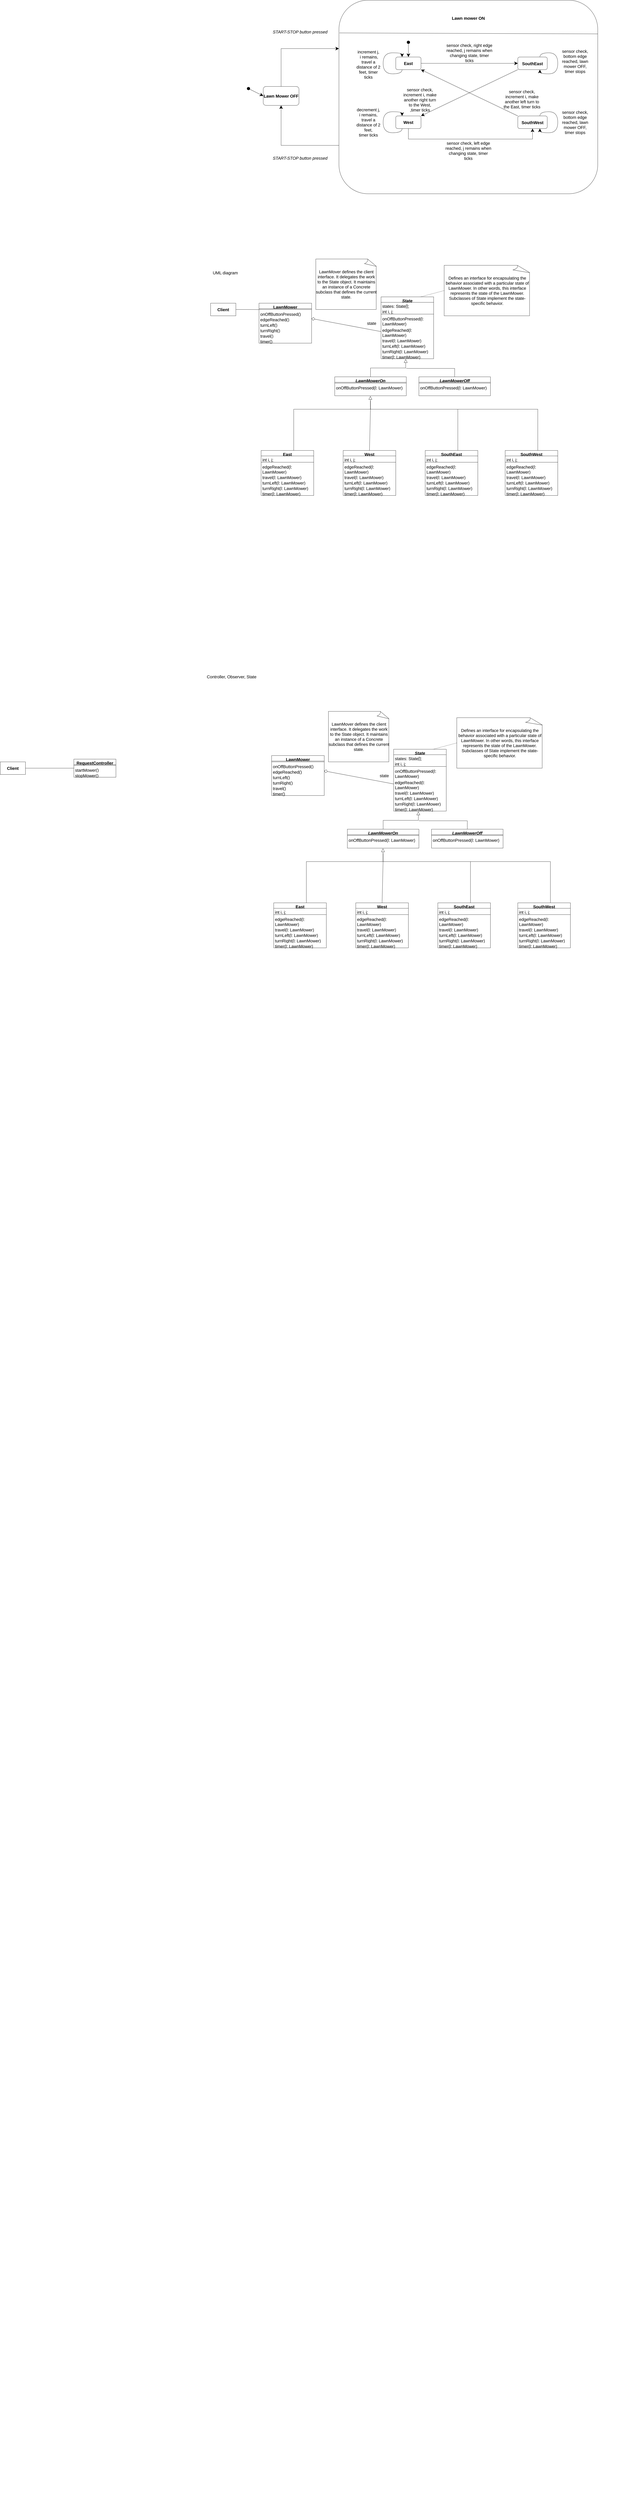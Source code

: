 <mxfile version="21.2.1" type="github">
  <diagram name="Page-1" id="KvL3jpzsEYVWvemKFwzc">
    <mxGraphModel dx="3183" dy="2086" grid="1" gridSize="10" guides="1" tooltips="1" connect="1" arrows="1" fold="1" page="1" pageScale="1" pageWidth="850" pageHeight="1100" math="0" shadow="0">
      <root>
        <mxCell id="0" />
        <mxCell id="1" parent="0" />
        <mxCell id="6d6ZR2iikcrfA8smD7Zp-4" style="edgeStyle=orthogonalEdgeStyle;rounded=0;orthogonalLoop=1;jettySize=auto;html=1;exitX=0;exitY=0.75;exitDx=0;exitDy=0;entryX=0.5;entryY=1;entryDx=0;entryDy=0;endSize=14;fontSize=20;" edge="1" parent="1" source="Ldkf10a5wtrMLSqoh3qG-2" target="Ldkf10a5wtrMLSqoh3qG-12">
          <mxGeometry relative="1" as="geometry" />
        </mxCell>
        <mxCell id="Ldkf10a5wtrMLSqoh3qG-2" value="" style="rounded=1;whiteSpace=wrap;html=1;fontSize=20;" parent="1" vertex="1">
          <mxGeometry x="-320" y="-70" width="1230" height="920" as="geometry" />
        </mxCell>
        <mxCell id="Ldkf10a5wtrMLSqoh3qG-4" value="&lt;font style=&quot;font-size: 20px;&quot;&gt;Lawn mower ON&lt;br style=&quot;font-size: 20px;&quot;&gt;&lt;/font&gt;" style="text;html=1;strokeColor=none;fillColor=none;align=center;verticalAlign=middle;whiteSpace=wrap;rounded=0;fontStyle=1;fontSize=20;" parent="1" vertex="1">
          <mxGeometry x="125" width="340" height="30" as="geometry" />
        </mxCell>
        <mxCell id="Ldkf10a5wtrMLSqoh3qG-7" value="" style="endArrow=none;html=1;rounded=0;entryX=1;entryY=0.174;entryDx=0;entryDy=0;exitX=0.002;exitY=0.169;exitDx=0;exitDy=0;startFill=1;snapToPoint=0;noJump=1;exitPerimeter=0;entryPerimeter=0;fontSize=20;" parent="1" source="Ldkf10a5wtrMLSqoh3qG-2" target="Ldkf10a5wtrMLSqoh3qG-2" edge="1">
          <mxGeometry width="50" height="50" relative="1" as="geometry">
            <mxPoint x="320" y="170" as="sourcePoint" />
            <mxPoint x="370" y="120" as="targetPoint" />
          </mxGeometry>
        </mxCell>
        <mxCell id="6d6ZR2iikcrfA8smD7Zp-6" style="edgeStyle=orthogonalEdgeStyle;rounded=0;orthogonalLoop=1;jettySize=auto;html=1;exitX=1;exitY=0.5;exitDx=0;exitDy=0;entryX=0;entryY=0.5;entryDx=0;entryDy=0;endSize=14;fontSize=20;" edge="1" parent="1" source="Ldkf10a5wtrMLSqoh3qG-8" target="Ldkf10a5wtrMLSqoh3qG-10">
          <mxGeometry relative="1" as="geometry" />
        </mxCell>
        <mxCell id="Ldkf10a5wtrMLSqoh3qG-8" value="&lt;font style=&quot;font-size: 20px;&quot;&gt;East&lt;/font&gt;" style="rounded=1;whiteSpace=wrap;html=1;fontStyle=1;fontSize=20;" parent="1" vertex="1">
          <mxGeometry x="-50" y="200" width="120" height="60" as="geometry" />
        </mxCell>
        <mxCell id="6d6ZR2iikcrfA8smD7Zp-15" style="edgeStyle=orthogonalEdgeStyle;rounded=0;orthogonalLoop=1;jettySize=auto;html=1;exitX=0.5;exitY=1;exitDx=0;exitDy=0;entryX=0.5;entryY=1;entryDx=0;entryDy=0;endSize=14;fontSize=20;" edge="1" parent="1" source="Ldkf10a5wtrMLSqoh3qG-9" target="Ldkf10a5wtrMLSqoh3qG-11">
          <mxGeometry relative="1" as="geometry">
            <Array as="points">
              <mxPoint x="10" y="590" />
              <mxPoint x="600" y="590" />
            </Array>
          </mxGeometry>
        </mxCell>
        <mxCell id="Ldkf10a5wtrMLSqoh3qG-9" value="&lt;font style=&quot;font-size: 20px;&quot;&gt;West&lt;/font&gt;" style="rounded=1;whiteSpace=wrap;html=1;fontStyle=1;fontSize=20;" parent="1" vertex="1">
          <mxGeometry x="-50" y="480" width="120" height="60" as="geometry" />
        </mxCell>
        <mxCell id="6d6ZR2iikcrfA8smD7Zp-11" style="rounded=0;orthogonalLoop=1;jettySize=auto;html=1;exitX=0;exitY=1;exitDx=0;exitDy=0;entryX=1;entryY=0;entryDx=0;entryDy=0;endSize=14;fontSize=20;" edge="1" parent="1" source="Ldkf10a5wtrMLSqoh3qG-10" target="Ldkf10a5wtrMLSqoh3qG-9">
          <mxGeometry relative="1" as="geometry" />
        </mxCell>
        <mxCell id="Ldkf10a5wtrMLSqoh3qG-10" value="&lt;font style=&quot;font-size: 20px;&quot;&gt;SouthEast&lt;/font&gt;" style="rounded=1;html=1;fontStyle=1;whiteSpace=wrap;spacingTop=1;spacing=14;fontSize=20;" parent="1" vertex="1">
          <mxGeometry x="530" y="200" width="140" height="60" as="geometry" />
        </mxCell>
        <mxCell id="6d6ZR2iikcrfA8smD7Zp-18" style="rounded=0;orthogonalLoop=1;jettySize=auto;html=1;exitX=0;exitY=0;exitDx=0;exitDy=0;entryX=1;entryY=1;entryDx=0;entryDy=0;endSize=14;fontSize=20;" edge="1" parent="1" source="Ldkf10a5wtrMLSqoh3qG-11" target="Ldkf10a5wtrMLSqoh3qG-8">
          <mxGeometry relative="1" as="geometry" />
        </mxCell>
        <mxCell id="Ldkf10a5wtrMLSqoh3qG-11" value="&lt;div style=&quot;font-size: 20px;&quot;&gt;&lt;font style=&quot;font-size: 20px;&quot;&gt;SouthWest&lt;/font&gt;&lt;/div&gt;" style="rounded=1;html=1;fontStyle=1;whiteSpace=wrap;spacingTop=1;spacing=14;fontSize=20;" parent="1" vertex="1">
          <mxGeometry x="530" y="480" width="140" height="60" as="geometry" />
        </mxCell>
        <mxCell id="6d6ZR2iikcrfA8smD7Zp-3" style="edgeStyle=orthogonalEdgeStyle;rounded=0;orthogonalLoop=1;jettySize=auto;html=1;exitX=0.5;exitY=0;exitDx=0;exitDy=0;entryX=0;entryY=0.25;entryDx=0;entryDy=0;endSize=14;fontSize=20;" edge="1" parent="1" source="Ldkf10a5wtrMLSqoh3qG-12" target="Ldkf10a5wtrMLSqoh3qG-2">
          <mxGeometry relative="1" as="geometry">
            <Array as="points">
              <mxPoint x="-595" y="160" />
            </Array>
          </mxGeometry>
        </mxCell>
        <mxCell id="Ldkf10a5wtrMLSqoh3qG-12" value="&lt;font style=&quot;font-size: 20px;&quot;&gt;Lawn Mower OFF&lt;br style=&quot;font-size: 20px;&quot;&gt;&lt;/font&gt;" style="rounded=1;whiteSpace=wrap;html=1;fontStyle=1;fontSize=20;" parent="1" vertex="1">
          <mxGeometry x="-680" y="340" width="170" height="90" as="geometry" />
        </mxCell>
        <mxCell id="6d6ZR2iikcrfA8smD7Zp-1" value="&lt;font style=&quot;font-size: 20px;&quot;&gt;START-STOP button pressed&lt;br style=&quot;font-size: 20px;&quot;&gt;&lt;/font&gt;" style="text;html=1;align=center;verticalAlign=middle;resizable=0;points=[];autosize=1;strokeColor=none;fillColor=none;fontStyle=2;fontSize=20;" vertex="1" parent="1">
          <mxGeometry x="-645" y="60" width="280" height="40" as="geometry" />
        </mxCell>
        <mxCell id="6d6ZR2iikcrfA8smD7Zp-2" value="&lt;font style=&quot;font-size: 20px;&quot;&gt;START-STOP button pressed&lt;br style=&quot;font-size: 20px;&quot;&gt;&lt;/font&gt;" style="text;html=1;align=center;verticalAlign=middle;resizable=0;points=[];autosize=1;strokeColor=none;fillColor=none;fontStyle=2;fontSize=20;" vertex="1" parent="1">
          <mxGeometry x="-645" y="660" width="280" height="40" as="geometry" />
        </mxCell>
        <mxCell id="6d6ZR2iikcrfA8smD7Zp-5" value="" style="endArrow=classic;html=1;rounded=0;entryX=0;entryY=0.5;entryDx=0;entryDy=0;endSize=14;startSize=14;startArrow=oval;startFill=1;fontSize=20;" edge="1" parent="1" target="Ldkf10a5wtrMLSqoh3qG-12">
          <mxGeometry width="50" height="50" relative="1" as="geometry">
            <mxPoint x="-750" y="350" as="sourcePoint" />
            <mxPoint x="-470" y="490" as="targetPoint" />
          </mxGeometry>
        </mxCell>
        <mxCell id="6d6ZR2iikcrfA8smD7Zp-8" style="edgeStyle=orthogonalEdgeStyle;rounded=0;orthogonalLoop=1;jettySize=auto;html=1;exitX=0.25;exitY=1;exitDx=0;exitDy=0;entryX=0.25;entryY=0;entryDx=0;entryDy=0;curved=1;endSize=14;fontSize=20;" edge="1" parent="1" source="Ldkf10a5wtrMLSqoh3qG-8" target="Ldkf10a5wtrMLSqoh3qG-8">
          <mxGeometry relative="1" as="geometry">
            <Array as="points">
              <mxPoint x="-20" y="280" />
              <mxPoint x="-110" y="280" />
              <mxPoint x="-110" y="180" />
              <mxPoint x="-20" y="180" />
            </Array>
          </mxGeometry>
        </mxCell>
        <mxCell id="6d6ZR2iikcrfA8smD7Zp-9" value="&lt;div style=&quot;font-size: 20px;&quot;&gt;&lt;font style=&quot;font-size: 20px;&quot;&gt;increment j,&lt;/font&gt;&lt;/div&gt;&lt;div style=&quot;font-size: 20px;&quot;&gt;&lt;font style=&quot;font-size: 20px;&quot;&gt;&amp;nbsp;i remains, travel a distance of 2 feet, timer ticks&lt;br style=&quot;font-size: 20px;&quot;&gt;&lt;/font&gt;&lt;/div&gt;" style="text;html=1;strokeColor=none;fillColor=none;align=center;verticalAlign=middle;whiteSpace=wrap;rounded=0;fontSize=20;" vertex="1" parent="1">
          <mxGeometry x="-240" y="180" width="120" height="110" as="geometry" />
        </mxCell>
        <mxCell id="6d6ZR2iikcrfA8smD7Zp-10" value="&lt;font style=&quot;font-size: 20px;&quot;&gt;sensor check, right edge reached, j remains when changing state, &lt;/font&gt;&lt;font style=&quot;font-size: 20px;&quot;&gt;timer ticks&lt;/font&gt;" style="text;html=1;strokeColor=none;fillColor=none;align=center;verticalAlign=middle;whiteSpace=wrap;rounded=0;fontSize=20;" vertex="1" parent="1">
          <mxGeometry x="190" y="140" width="220" height="80" as="geometry" />
        </mxCell>
        <mxCell id="6d6ZR2iikcrfA8smD7Zp-12" value="&lt;div style=&quot;font-size: 20px;&quot;&gt;&lt;font style=&quot;font-size: 20px;&quot;&gt;sensor check,&lt;/font&gt;&lt;/div&gt;&lt;div style=&quot;font-size: 20px;&quot;&gt;&lt;font style=&quot;font-size: 20px;&quot;&gt;increment i, make another right turn to the West,&lt;/font&gt;&lt;/div&gt;,&lt;font style=&quot;font-size: 20px;&quot;&gt;timer ticks&lt;/font&gt;" style="text;html=1;strokeColor=none;fillColor=none;align=center;verticalAlign=middle;whiteSpace=wrap;rounded=0;fontSize=20;" vertex="1" parent="1">
          <mxGeometry x="-20" y="350" width="170" height="105" as="geometry" />
        </mxCell>
        <mxCell id="6d6ZR2iikcrfA8smD7Zp-13" style="edgeStyle=orthogonalEdgeStyle;rounded=0;orthogonalLoop=1;jettySize=auto;html=1;exitX=0.25;exitY=1;exitDx=0;exitDy=0;entryX=0.25;entryY=0;entryDx=0;entryDy=0;curved=1;endSize=14;fontSize=20;" edge="1" parent="1" source="Ldkf10a5wtrMLSqoh3qG-9" target="Ldkf10a5wtrMLSqoh3qG-9">
          <mxGeometry relative="1" as="geometry">
            <Array as="points">
              <mxPoint x="-20" y="560" />
              <mxPoint x="-110" y="560" />
              <mxPoint x="-110" y="460" />
              <mxPoint x="-20" y="460" />
            </Array>
          </mxGeometry>
        </mxCell>
        <mxCell id="6d6ZR2iikcrfA8smD7Zp-14" value="&lt;div style=&quot;font-size: 20px;&quot;&gt;&lt;font style=&quot;font-size: 20px;&quot;&gt;decrement j,&lt;/font&gt;&lt;/div&gt;&lt;div style=&quot;font-size: 20px;&quot;&gt;&lt;font style=&quot;font-size: 20px;&quot;&gt;i remains, travel a distance of 2 feet,&lt;/font&gt;&lt;/div&gt;&lt;div style=&quot;font-size: 20px;&quot;&gt;&lt;font style=&quot;font-size: 20px;&quot;&gt;timer ticks&lt;/font&gt;&lt;/div&gt;" style="text;html=1;strokeColor=none;fillColor=none;align=center;verticalAlign=middle;whiteSpace=wrap;rounded=0;fontSize=20;" vertex="1" parent="1">
          <mxGeometry x="-240" y="455" width="120" height="110" as="geometry" />
        </mxCell>
        <mxCell id="6d6ZR2iikcrfA8smD7Zp-17" value="&lt;font style=&quot;font-size: 20px;&quot;&gt;sensor check, left edge reached, j remains when changing state, &lt;/font&gt;&lt;font style=&quot;font-size: 20px;&quot;&gt;timer ticks&lt;/font&gt;" style="text;html=1;strokeColor=none;fillColor=none;align=center;verticalAlign=middle;whiteSpace=wrap;rounded=0;fontSize=20;" vertex="1" parent="1">
          <mxGeometry x="180" y="590" width="230" height="110" as="geometry" />
        </mxCell>
        <mxCell id="6d6ZR2iikcrfA8smD7Zp-25" value="" style="endArrow=classic;endFill=1;endSize=14;html=1;rounded=0;entryX=0.5;entryY=0;entryDx=0;entryDy=0;ignoreEdge=1;startArrow=oval;startFill=1;startSize=14;fontSize=20;" edge="1" parent="1" target="Ldkf10a5wtrMLSqoh3qG-8">
          <mxGeometry width="160" relative="1" as="geometry">
            <mxPoint x="10" y="130" as="sourcePoint" />
            <mxPoint x="-270" y="560" as="targetPoint" />
          </mxGeometry>
        </mxCell>
        <mxCell id="6d6ZR2iikcrfA8smD7Zp-26" value="&lt;font style=&quot;font-size: 20px;&quot;&gt;sensor check, increment i, make another left turn to the East&lt;font style=&quot;font-size: 20px;&quot;&gt;, timer ticks&lt;/font&gt;&lt;/font&gt;" style="text;html=1;strokeColor=none;fillColor=none;align=center;verticalAlign=middle;whiteSpace=wrap;rounded=0;fontSize=20;" vertex="1" parent="1">
          <mxGeometry x="460" y="345" width="180" height="110" as="geometry" />
        </mxCell>
        <mxCell id="6d6ZR2iikcrfA8smD7Zp-27" style="edgeStyle=orthogonalEdgeStyle;rounded=0;orthogonalLoop=1;jettySize=auto;html=1;exitX=0.75;exitY=0;exitDx=0;exitDy=0;entryX=0.75;entryY=1;entryDx=0;entryDy=0;curved=1;endSize=14;fontSize=20;" edge="1" parent="1" source="Ldkf10a5wtrMLSqoh3qG-11" target="Ldkf10a5wtrMLSqoh3qG-11">
          <mxGeometry relative="1" as="geometry">
            <Array as="points">
              <mxPoint x="635" y="460" />
              <mxPoint x="720" y="460" />
              <mxPoint x="720" y="560" />
              <mxPoint x="635" y="560" />
            </Array>
          </mxGeometry>
        </mxCell>
        <mxCell id="6d6ZR2iikcrfA8smD7Zp-28" value="&lt;font style=&quot;font-size: 20px;&quot;&gt;sensor check, bottom edge reached, lawn mower OFF, timer stops&lt;br style=&quot;font-size: 20px;&quot;&gt;&lt;/font&gt;" style="text;html=1;strokeColor=none;fillColor=none;align=center;verticalAlign=middle;whiteSpace=wrap;rounded=0;fontSize=20;" vertex="1" parent="1">
          <mxGeometry x="730" y="470" width="145" height="80" as="geometry" />
        </mxCell>
        <mxCell id="6d6ZR2iikcrfA8smD7Zp-29" value="&lt;font style=&quot;font-size: 20px;&quot;&gt;sensor check, bottom edge reached, lawn mower OFF, &lt;/font&gt;&lt;font style=&quot;font-size: 20px;&quot;&gt;timer stops&lt;br style=&quot;font-size: 20px;&quot;&gt;&lt;/font&gt;" style="text;html=1;strokeColor=none;fillColor=none;align=center;verticalAlign=middle;whiteSpace=wrap;rounded=0;fontSize=20;" vertex="1" parent="1">
          <mxGeometry x="730" y="180" width="145" height="80" as="geometry" />
        </mxCell>
        <mxCell id="6d6ZR2iikcrfA8smD7Zp-30" style="edgeStyle=orthogonalEdgeStyle;rounded=0;orthogonalLoop=1;jettySize=auto;html=1;exitX=0.75;exitY=0;exitDx=0;exitDy=0;entryX=0.75;entryY=1;entryDx=0;entryDy=0;curved=1;endSize=14;fontSize=20;" edge="1" parent="1" source="Ldkf10a5wtrMLSqoh3qG-10" target="Ldkf10a5wtrMLSqoh3qG-10">
          <mxGeometry relative="1" as="geometry">
            <Array as="points">
              <mxPoint x="635" y="180" />
              <mxPoint x="720" y="180" />
              <mxPoint x="720" y="280" />
              <mxPoint x="635" y="280" />
            </Array>
          </mxGeometry>
        </mxCell>
        <mxCell id="6d6ZR2iikcrfA8smD7Zp-31" value="&lt;font style=&quot;font-size: 20px;&quot;&gt;UML diagram&lt;br style=&quot;font-size: 20px;&quot;&gt;&lt;/font&gt;" style="text;html=1;strokeColor=none;fillColor=none;align=center;verticalAlign=middle;whiteSpace=wrap;rounded=0;fontSize=20;" vertex="1" parent="1">
          <mxGeometry x="-1110" y="1210" width="500" height="30" as="geometry" />
        </mxCell>
        <mxCell id="6d6ZR2iikcrfA8smD7Zp-60" style="edgeStyle=orthogonalEdgeStyle;rounded=0;orthogonalLoop=1;jettySize=auto;html=1;exitX=1;exitY=0.5;exitDx=0;exitDy=0;entryX=0;entryY=-0.141;entryDx=0;entryDy=0;entryPerimeter=0;endArrow=none;endFill=0;fontSize=20;" edge="1" parent="1" source="6d6ZR2iikcrfA8smD7Zp-32" target="6d6ZR2iikcrfA8smD7Zp-41">
          <mxGeometry relative="1" as="geometry" />
        </mxCell>
        <mxCell id="6d6ZR2iikcrfA8smD7Zp-32" value="&lt;font style=&quot;font-size: 20px;&quot;&gt;Client&lt;/font&gt;" style="rounded=0;whiteSpace=wrap;html=1;fontStyle=1;fontSize=20;" vertex="1" parent="1">
          <mxGeometry x="-930" y="1370" width="120" height="60" as="geometry" />
        </mxCell>
        <mxCell id="6d6ZR2iikcrfA8smD7Zp-38" value="&lt;font style=&quot;font-size: 20px;&quot;&gt;LawnMower&lt;/font&gt;" style="swimlane;fontStyle=1;align=center;verticalAlign=top;childLayout=stackLayout;horizontal=1;startSize=26;horizontalStack=0;resizeParent=1;resizeParentMax=0;resizeLast=0;collapsible=1;marginBottom=0;whiteSpace=wrap;html=1;fontSize=20;" vertex="1" parent="1">
          <mxGeometry x="-700" y="1370" width="250" height="190" as="geometry" />
        </mxCell>
        <mxCell id="6d6ZR2iikcrfA8smD7Zp-40" value="" style="line;strokeWidth=1;fillColor=none;align=left;verticalAlign=middle;spacingTop=-1;spacingLeft=3;spacingRight=3;rotatable=0;labelPosition=right;points=[];portConstraint=eastwest;strokeColor=inherit;fontSize=20;" vertex="1" parent="6d6ZR2iikcrfA8smD7Zp-38">
          <mxGeometry y="26" width="250" height="8" as="geometry" />
        </mxCell>
        <mxCell id="6d6ZR2iikcrfA8smD7Zp-41" value="&lt;font style=&quot;font-size: 20px;&quot;&gt;onOffButtonPressed()&lt;/font&gt;" style="text;strokeColor=none;fillColor=none;align=left;verticalAlign=top;spacingLeft=4;spacingRight=4;overflow=hidden;rotatable=0;points=[[0,0.5],[1,0.5]];portConstraint=eastwest;whiteSpace=wrap;html=1;fontSize=20;" vertex="1" parent="6d6ZR2iikcrfA8smD7Zp-38">
          <mxGeometry y="34" width="250" height="26" as="geometry" />
        </mxCell>
        <mxCell id="6d6ZR2iikcrfA8smD7Zp-46" value="&lt;font style=&quot;font-size: 20px;&quot;&gt;edgeReached()&lt;/font&gt;" style="text;strokeColor=none;fillColor=none;align=left;verticalAlign=top;spacingLeft=4;spacingRight=4;overflow=hidden;rotatable=0;points=[[0,0.5],[1,0.5]];portConstraint=eastwest;whiteSpace=wrap;html=1;fontSize=20;" vertex="1" parent="6d6ZR2iikcrfA8smD7Zp-38">
          <mxGeometry y="60" width="250" height="26" as="geometry" />
        </mxCell>
        <mxCell id="6d6ZR2iikcrfA8smD7Zp-50" value="&lt;font style=&quot;font-size: 20px;&quot;&gt;turnLeft()&lt;/font&gt;" style="text;strokeColor=none;fillColor=none;align=left;verticalAlign=top;spacingLeft=4;spacingRight=4;overflow=hidden;rotatable=0;points=[[0,0.5],[1,0.5]];portConstraint=eastwest;whiteSpace=wrap;html=1;fontSize=20;" vertex="1" parent="6d6ZR2iikcrfA8smD7Zp-38">
          <mxGeometry y="86" width="250" height="26" as="geometry" />
        </mxCell>
        <mxCell id="6d6ZR2iikcrfA8smD7Zp-51" value="&lt;font style=&quot;font-size: 20px;&quot;&gt;turnRight()&lt;/font&gt;" style="text;strokeColor=none;fillColor=none;align=left;verticalAlign=top;spacingLeft=4;spacingRight=4;overflow=hidden;rotatable=0;points=[[0,0.5],[1,0.5]];portConstraint=eastwest;whiteSpace=wrap;html=1;fontSize=20;" vertex="1" parent="6d6ZR2iikcrfA8smD7Zp-38">
          <mxGeometry y="112" width="250" height="26" as="geometry" />
        </mxCell>
        <mxCell id="6d6ZR2iikcrfA8smD7Zp-49" value="&lt;font style=&quot;font-size: 20px;&quot;&gt;travel()&lt;/font&gt;" style="text;strokeColor=none;fillColor=none;align=left;verticalAlign=top;spacingLeft=4;spacingRight=4;overflow=hidden;rotatable=0;points=[[0,0.5],[1,0.5]];portConstraint=eastwest;whiteSpace=wrap;html=1;fontSize=20;" vertex="1" parent="6d6ZR2iikcrfA8smD7Zp-38">
          <mxGeometry y="138" width="250" height="26" as="geometry" />
        </mxCell>
        <mxCell id="6d6ZR2iikcrfA8smD7Zp-74" value="&lt;font style=&quot;font-size: 20px;&quot;&gt;timer()&lt;/font&gt;" style="text;strokeColor=none;fillColor=none;align=left;verticalAlign=top;spacingLeft=4;spacingRight=4;overflow=hidden;rotatable=0;points=[[0,0.5],[1,0.5]];portConstraint=eastwest;whiteSpace=wrap;html=1;fontSize=20;" vertex="1" parent="6d6ZR2iikcrfA8smD7Zp-38">
          <mxGeometry y="164" width="250" height="26" as="geometry" />
        </mxCell>
        <mxCell id="6d6ZR2iikcrfA8smD7Zp-61" value="&lt;i style=&quot;font-size: 20px;&quot;&gt;&lt;font style=&quot;font-size: 20px;&quot;&gt;State&lt;/font&gt;&lt;/i&gt;" style="swimlane;fontStyle=1;align=center;verticalAlign=top;childLayout=stackLayout;horizontal=1;startSize=26;horizontalStack=0;resizeParent=1;resizeParentMax=0;resizeLast=0;collapsible=1;marginBottom=0;whiteSpace=wrap;html=1;fontSize=20;" vertex="1" parent="1">
          <mxGeometry x="-120" y="1340" width="250" height="294" as="geometry" />
        </mxCell>
        <mxCell id="6d6ZR2iikcrfA8smD7Zp-62" value="&lt;div style=&quot;font-size: 20px;&quot;&gt;&lt;font style=&quot;font-size: 20px;&quot;&gt;states: State[];&lt;br style=&quot;font-size: 20px;&quot;&gt;&lt;/font&gt;&lt;/div&gt;&lt;div style=&quot;font-size: 20px;&quot;&gt;&lt;font style=&quot;font-size: 20px;&quot;&gt;&lt;br style=&quot;font-size: 20px;&quot;&gt;&lt;/font&gt;&lt;/div&gt;" style="text;strokeColor=none;fillColor=none;align=left;verticalAlign=top;spacingLeft=4;spacingRight=4;overflow=hidden;rotatable=0;points=[[0,0.5],[1,0.5]];portConstraint=eastwest;whiteSpace=wrap;html=1;fontSize=20;" vertex="1" parent="6d6ZR2iikcrfA8smD7Zp-61">
          <mxGeometry y="26" width="250" height="26" as="geometry" />
        </mxCell>
        <mxCell id="6d6ZR2iikcrfA8smD7Zp-118" value="&lt;font style=&quot;font-size: 20px;&quot;&gt;int i, j;&lt;br style=&quot;font-size: 20px;&quot;&gt;&lt;/font&gt;" style="text;strokeColor=none;fillColor=none;align=left;verticalAlign=top;spacingLeft=4;spacingRight=4;overflow=hidden;rotatable=0;points=[[0,0.5],[1,0.5]];portConstraint=eastwest;whiteSpace=wrap;html=1;fontSize=20;" vertex="1" parent="6d6ZR2iikcrfA8smD7Zp-61">
          <mxGeometry y="52" width="250" height="26" as="geometry" />
        </mxCell>
        <mxCell id="6d6ZR2iikcrfA8smD7Zp-63" value="" style="line;strokeWidth=1;fillColor=none;align=left;verticalAlign=middle;spacingTop=-1;spacingLeft=3;spacingRight=3;rotatable=0;labelPosition=right;points=[];portConstraint=eastwest;strokeColor=inherit;fontSize=20;" vertex="1" parent="6d6ZR2iikcrfA8smD7Zp-61">
          <mxGeometry y="78" width="250" height="8" as="geometry" />
        </mxCell>
        <mxCell id="6d6ZR2iikcrfA8smD7Zp-64" value="&lt;font style=&quot;font-size: 20px;&quot;&gt;onOffButtonPressed(l: LawnMower)&lt;/font&gt;" style="text;strokeColor=none;fillColor=none;align=left;verticalAlign=top;spacingLeft=4;spacingRight=4;overflow=hidden;rotatable=0;points=[[0,0.5],[1,0.5]];portConstraint=eastwest;whiteSpace=wrap;html=1;fontSize=20;" vertex="1" parent="6d6ZR2iikcrfA8smD7Zp-61">
          <mxGeometry y="86" width="250" height="54" as="geometry" />
        </mxCell>
        <mxCell id="6d6ZR2iikcrfA8smD7Zp-65" value="&lt;font style=&quot;font-size: 20px;&quot;&gt;edgeReached(&lt;/font&gt;&lt;font style=&quot;font-size: 20px;&quot;&gt;l: LawnMower&lt;/font&gt;&lt;font style=&quot;font-size: 20px;&quot;&gt;)&lt;/font&gt;" style="text;strokeColor=none;fillColor=none;align=left;verticalAlign=top;spacingLeft=4;spacingRight=4;overflow=hidden;rotatable=0;points=[[0,0.5],[1,0.5]];portConstraint=eastwest;whiteSpace=wrap;html=1;fontSize=20;" vertex="1" parent="6d6ZR2iikcrfA8smD7Zp-61">
          <mxGeometry y="140" width="250" height="50" as="geometry" />
        </mxCell>
        <mxCell id="6d6ZR2iikcrfA8smD7Zp-66" value="&lt;font style=&quot;font-size: 20px;&quot;&gt;travel(&lt;/font&gt;&lt;font style=&quot;font-size: 20px;&quot;&gt;l: LawnMower&lt;/font&gt;&lt;font style=&quot;font-size: 20px;&quot;&gt;)&lt;/font&gt;" style="text;strokeColor=none;fillColor=none;align=left;verticalAlign=top;spacingLeft=4;spacingRight=4;overflow=hidden;rotatable=0;points=[[0,0.5],[1,0.5]];portConstraint=eastwest;whiteSpace=wrap;html=1;fontSize=20;" vertex="1" parent="6d6ZR2iikcrfA8smD7Zp-61">
          <mxGeometry y="190" width="250" height="26" as="geometry" />
        </mxCell>
        <mxCell id="6d6ZR2iikcrfA8smD7Zp-67" value="&lt;font style=&quot;font-size: 20px;&quot;&gt;turnLeft(&lt;/font&gt;&lt;font style=&quot;font-size: 20px;&quot;&gt;l: LawnMower&lt;/font&gt;&lt;font style=&quot;font-size: 20px;&quot;&gt;)&lt;/font&gt;" style="text;strokeColor=none;fillColor=none;align=left;verticalAlign=top;spacingLeft=4;spacingRight=4;overflow=hidden;rotatable=0;points=[[0,0.5],[1,0.5]];portConstraint=eastwest;whiteSpace=wrap;html=1;fontSize=20;" vertex="1" parent="6d6ZR2iikcrfA8smD7Zp-61">
          <mxGeometry y="216" width="250" height="26" as="geometry" />
        </mxCell>
        <mxCell id="6d6ZR2iikcrfA8smD7Zp-68" value="&lt;font style=&quot;font-size: 20px;&quot;&gt;turnRight(&lt;/font&gt;&lt;font style=&quot;font-size: 20px;&quot;&gt;l: LawnMower&lt;/font&gt;&lt;font style=&quot;font-size: 20px;&quot;&gt;)&lt;/font&gt;" style="text;strokeColor=none;fillColor=none;align=left;verticalAlign=top;spacingLeft=4;spacingRight=4;overflow=hidden;rotatable=0;points=[[0,0.5],[1,0.5]];portConstraint=eastwest;whiteSpace=wrap;html=1;fontSize=20;" vertex="1" parent="6d6ZR2iikcrfA8smD7Zp-61">
          <mxGeometry y="242" width="250" height="26" as="geometry" />
        </mxCell>
        <mxCell id="6d6ZR2iikcrfA8smD7Zp-75" value="&lt;font style=&quot;font-size: 20px;&quot;&gt;timer(&lt;/font&gt;&lt;font style=&quot;font-size: 20px;&quot;&gt;l: LawnMower&lt;/font&gt;&lt;font style=&quot;font-size: 20px;&quot;&gt;)&lt;/font&gt;" style="text;strokeColor=none;fillColor=none;align=left;verticalAlign=top;spacingLeft=4;spacingRight=4;overflow=hidden;rotatable=0;points=[[0,0.5],[1,0.5]];portConstraint=eastwest;whiteSpace=wrap;html=1;fontSize=20;" vertex="1" parent="6d6ZR2iikcrfA8smD7Zp-61">
          <mxGeometry y="268" width="250" height="26" as="geometry" />
        </mxCell>
        <mxCell id="6d6ZR2iikcrfA8smD7Zp-69" style="rounded=0;orthogonalLoop=1;jettySize=auto;html=1;exitX=0;exitY=0.5;exitDx=0;exitDy=0;entryX=1;entryY=0.5;entryDx=0;entryDy=0;endSize=14;endArrow=diamond;endFill=0;fontSize=20;" edge="1" parent="1" source="6d6ZR2iikcrfA8smD7Zp-65" target="6d6ZR2iikcrfA8smD7Zp-46">
          <mxGeometry relative="1" as="geometry" />
        </mxCell>
        <mxCell id="6d6ZR2iikcrfA8smD7Zp-70" value="&lt;font style=&quot;font-size: 20px;&quot;&gt;state&lt;/font&gt;" style="text;html=1;align=center;verticalAlign=middle;resizable=0;points=[];autosize=1;strokeColor=none;fillColor=none;fontSize=20;" vertex="1" parent="1">
          <mxGeometry x="-200" y="1445" width="70" height="40" as="geometry" />
        </mxCell>
        <mxCell id="6d6ZR2iikcrfA8smD7Zp-71" value="&lt;font style=&quot;font-size: 20px;&quot;&gt;LawnMover defines the client interface. It delegates the work to the State object. It maintains an instance of a Concrete subclass that defines the current state.&lt;br style=&quot;font-size: 20px;&quot;&gt;&lt;/font&gt;" style="whiteSpace=wrap;html=1;shape=mxgraph.basic.document;fontSize=20;" vertex="1" parent="1">
          <mxGeometry x="-430" y="1160" width="290" height="240" as="geometry" />
        </mxCell>
        <mxCell id="6d6ZR2iikcrfA8smD7Zp-114" style="edgeStyle=orthogonalEdgeStyle;rounded=0;orthogonalLoop=1;jettySize=auto;html=1;exitX=0.5;exitY=0;exitDx=0;exitDy=0;entryX=0.498;entryY=1.03;entryDx=0;entryDy=0;entryPerimeter=0;endSize=14;endArrow=block;endFill=0;fontSize=20;" edge="1" parent="1" source="6d6ZR2iikcrfA8smD7Zp-77" target="6d6ZR2iikcrfA8smD7Zp-129">
          <mxGeometry relative="1" as="geometry">
            <mxPoint x="-170" y="1820.004" as="targetPoint" />
            <Array as="points">
              <mxPoint x="-535" y="1874" />
              <mxPoint x="-171" y="1874" />
            </Array>
          </mxGeometry>
        </mxCell>
        <mxCell id="6d6ZR2iikcrfA8smD7Zp-77" value="&lt;font style=&quot;font-size: 20px;&quot;&gt;East&lt;/font&gt;" style="swimlane;fontStyle=1;align=center;verticalAlign=top;childLayout=stackLayout;horizontal=1;startSize=26;horizontalStack=0;resizeParent=1;resizeParentMax=0;resizeLast=0;collapsible=1;marginBottom=0;whiteSpace=wrap;html=1;fontSize=20;" vertex="1" parent="1">
          <mxGeometry x="-690" y="2070" width="250" height="214" as="geometry" />
        </mxCell>
        <mxCell id="6d6ZR2iikcrfA8smD7Zp-119" value="&lt;font style=&quot;font-size: 20px;&quot;&gt;int i, j;&lt;br style=&quot;font-size: 20px;&quot;&gt;&lt;/font&gt;" style="text;strokeColor=none;fillColor=none;align=left;verticalAlign=top;spacingLeft=4;spacingRight=4;overflow=hidden;rotatable=0;points=[[0,0.5],[1,0.5]];portConstraint=eastwest;whiteSpace=wrap;html=1;fontSize=20;" vertex="1" parent="6d6ZR2iikcrfA8smD7Zp-77">
          <mxGeometry y="26" width="250" height="26" as="geometry" />
        </mxCell>
        <mxCell id="6d6ZR2iikcrfA8smD7Zp-79" value="" style="line;strokeWidth=1;fillColor=none;align=left;verticalAlign=middle;spacingTop=-1;spacingLeft=3;spacingRight=3;rotatable=0;labelPosition=right;points=[];portConstraint=eastwest;strokeColor=inherit;fontSize=20;" vertex="1" parent="6d6ZR2iikcrfA8smD7Zp-77">
          <mxGeometry y="52" width="250" height="8" as="geometry" />
        </mxCell>
        <mxCell id="6d6ZR2iikcrfA8smD7Zp-81" value="&lt;font style=&quot;font-size: 20px;&quot;&gt;edgeReached(&lt;/font&gt;&lt;font style=&quot;font-size: 20px;&quot;&gt;l: LawnMower&lt;/font&gt;&lt;font style=&quot;font-size: 20px;&quot;&gt;)&lt;/font&gt;" style="text;strokeColor=none;fillColor=none;align=left;verticalAlign=top;spacingLeft=4;spacingRight=4;overflow=hidden;rotatable=0;points=[[0,0.5],[1,0.5]];portConstraint=eastwest;whiteSpace=wrap;html=1;fontSize=20;" vertex="1" parent="6d6ZR2iikcrfA8smD7Zp-77">
          <mxGeometry y="60" width="250" height="50" as="geometry" />
        </mxCell>
        <mxCell id="6d6ZR2iikcrfA8smD7Zp-82" value="&lt;font style=&quot;font-size: 20px;&quot;&gt;travel(&lt;/font&gt;&lt;font style=&quot;font-size: 20px;&quot;&gt;l: LawnMower&lt;/font&gt;&lt;font style=&quot;font-size: 20px;&quot;&gt;)&lt;/font&gt;" style="text;strokeColor=none;fillColor=none;align=left;verticalAlign=top;spacingLeft=4;spacingRight=4;overflow=hidden;rotatable=0;points=[[0,0.5],[1,0.5]];portConstraint=eastwest;whiteSpace=wrap;html=1;fontSize=20;" vertex="1" parent="6d6ZR2iikcrfA8smD7Zp-77">
          <mxGeometry y="110" width="250" height="26" as="geometry" />
        </mxCell>
        <mxCell id="6d6ZR2iikcrfA8smD7Zp-83" value="&lt;font style=&quot;font-size: 20px;&quot;&gt;turnLeft(&lt;/font&gt;&lt;font style=&quot;font-size: 20px;&quot;&gt;l: LawnMower&lt;/font&gt;&lt;font style=&quot;font-size: 20px;&quot;&gt;)&lt;/font&gt;" style="text;strokeColor=none;fillColor=none;align=left;verticalAlign=top;spacingLeft=4;spacingRight=4;overflow=hidden;rotatable=0;points=[[0,0.5],[1,0.5]];portConstraint=eastwest;whiteSpace=wrap;html=1;fontSize=20;" vertex="1" parent="6d6ZR2iikcrfA8smD7Zp-77">
          <mxGeometry y="136" width="250" height="26" as="geometry" />
        </mxCell>
        <mxCell id="6d6ZR2iikcrfA8smD7Zp-84" value="&lt;font style=&quot;font-size: 20px;&quot;&gt;turnRight(&lt;/font&gt;&lt;font style=&quot;font-size: 20px;&quot;&gt;l: LawnMower&lt;/font&gt;&lt;font style=&quot;font-size: 20px;&quot;&gt;)&lt;/font&gt;" style="text;strokeColor=none;fillColor=none;align=left;verticalAlign=top;spacingLeft=4;spacingRight=4;overflow=hidden;rotatable=0;points=[[0,0.5],[1,0.5]];portConstraint=eastwest;whiteSpace=wrap;html=1;fontSize=20;" vertex="1" parent="6d6ZR2iikcrfA8smD7Zp-77">
          <mxGeometry y="162" width="250" height="26" as="geometry" />
        </mxCell>
        <mxCell id="6d6ZR2iikcrfA8smD7Zp-85" value="&lt;font style=&quot;font-size: 20px;&quot;&gt;timer(&lt;/font&gt;&lt;font style=&quot;font-size: 20px;&quot;&gt;l: LawnMower&lt;/font&gt;&lt;font style=&quot;font-size: 20px;&quot;&gt;)&lt;/font&gt;" style="text;strokeColor=none;fillColor=none;align=left;verticalAlign=top;spacingLeft=4;spacingRight=4;overflow=hidden;rotatable=0;points=[[0,0.5],[1,0.5]];portConstraint=eastwest;whiteSpace=wrap;html=1;fontSize=20;" vertex="1" parent="6d6ZR2iikcrfA8smD7Zp-77">
          <mxGeometry y="188" width="250" height="26" as="geometry" />
        </mxCell>
        <mxCell id="6d6ZR2iikcrfA8smD7Zp-115" style="rounded=0;orthogonalLoop=1;jettySize=auto;html=1;exitX=0.5;exitY=0;exitDx=0;exitDy=0;endArrow=none;endFill=0;fontSize=20;" edge="1" parent="1" source="6d6ZR2iikcrfA8smD7Zp-86">
          <mxGeometry relative="1" as="geometry">
            <mxPoint x="-170" y="1864" as="targetPoint" />
          </mxGeometry>
        </mxCell>
        <mxCell id="6d6ZR2iikcrfA8smD7Zp-86" value="&lt;font style=&quot;font-size: 20px;&quot;&gt;West&lt;/font&gt;" style="swimlane;fontStyle=1;align=center;verticalAlign=top;childLayout=stackLayout;horizontal=1;startSize=26;horizontalStack=0;resizeParent=1;resizeParentMax=0;resizeLast=0;collapsible=1;marginBottom=0;whiteSpace=wrap;html=1;fontSize=20;" vertex="1" parent="1">
          <mxGeometry x="-300" y="2070" width="250" height="214" as="geometry" />
        </mxCell>
        <mxCell id="6d6ZR2iikcrfA8smD7Zp-120" value="&lt;font style=&quot;font-size: 20px;&quot;&gt;int i, j;&lt;br style=&quot;font-size: 20px;&quot;&gt;&lt;/font&gt;" style="text;strokeColor=none;fillColor=none;align=left;verticalAlign=top;spacingLeft=4;spacingRight=4;overflow=hidden;rotatable=0;points=[[0,0.5],[1,0.5]];portConstraint=eastwest;whiteSpace=wrap;html=1;fontSize=20;" vertex="1" parent="6d6ZR2iikcrfA8smD7Zp-86">
          <mxGeometry y="26" width="250" height="26" as="geometry" />
        </mxCell>
        <mxCell id="6d6ZR2iikcrfA8smD7Zp-88" value="" style="line;strokeWidth=1;fillColor=none;align=left;verticalAlign=middle;spacingTop=-1;spacingLeft=3;spacingRight=3;rotatable=0;labelPosition=right;points=[];portConstraint=eastwest;strokeColor=inherit;fontSize=20;" vertex="1" parent="6d6ZR2iikcrfA8smD7Zp-86">
          <mxGeometry y="52" width="250" height="8" as="geometry" />
        </mxCell>
        <mxCell id="6d6ZR2iikcrfA8smD7Zp-90" value="&lt;font style=&quot;font-size: 20px;&quot;&gt;edgeReached(&lt;/font&gt;&lt;font style=&quot;font-size: 20px;&quot;&gt;l: LawnMower&lt;/font&gt;&lt;font style=&quot;font-size: 20px;&quot;&gt;)&lt;/font&gt;" style="text;strokeColor=none;fillColor=none;align=left;verticalAlign=top;spacingLeft=4;spacingRight=4;overflow=hidden;rotatable=0;points=[[0,0.5],[1,0.5]];portConstraint=eastwest;whiteSpace=wrap;html=1;fontSize=20;" vertex="1" parent="6d6ZR2iikcrfA8smD7Zp-86">
          <mxGeometry y="60" width="250" height="50" as="geometry" />
        </mxCell>
        <mxCell id="6d6ZR2iikcrfA8smD7Zp-91" value="&lt;font style=&quot;font-size: 20px;&quot;&gt;travel(&lt;/font&gt;&lt;font style=&quot;font-size: 20px;&quot;&gt;l: LawnMower&lt;/font&gt;&lt;font style=&quot;font-size: 20px;&quot;&gt;)&lt;/font&gt;" style="text;strokeColor=none;fillColor=none;align=left;verticalAlign=top;spacingLeft=4;spacingRight=4;overflow=hidden;rotatable=0;points=[[0,0.5],[1,0.5]];portConstraint=eastwest;whiteSpace=wrap;html=1;fontSize=20;" vertex="1" parent="6d6ZR2iikcrfA8smD7Zp-86">
          <mxGeometry y="110" width="250" height="26" as="geometry" />
        </mxCell>
        <mxCell id="6d6ZR2iikcrfA8smD7Zp-92" value="&lt;font style=&quot;font-size: 20px;&quot;&gt;turnLeft(&lt;/font&gt;&lt;font style=&quot;font-size: 20px;&quot;&gt;l: LawnMower&lt;/font&gt;&lt;font style=&quot;font-size: 20px;&quot;&gt;)&lt;/font&gt;" style="text;strokeColor=none;fillColor=none;align=left;verticalAlign=top;spacingLeft=4;spacingRight=4;overflow=hidden;rotatable=0;points=[[0,0.5],[1,0.5]];portConstraint=eastwest;whiteSpace=wrap;html=1;fontSize=20;" vertex="1" parent="6d6ZR2iikcrfA8smD7Zp-86">
          <mxGeometry y="136" width="250" height="26" as="geometry" />
        </mxCell>
        <mxCell id="6d6ZR2iikcrfA8smD7Zp-93" value="&lt;font style=&quot;font-size: 20px;&quot;&gt;turnRight(&lt;/font&gt;&lt;font style=&quot;font-size: 20px;&quot;&gt;l: LawnMower&lt;/font&gt;&lt;font style=&quot;font-size: 20px;&quot;&gt;)&lt;/font&gt;" style="text;strokeColor=none;fillColor=none;align=left;verticalAlign=top;spacingLeft=4;spacingRight=4;overflow=hidden;rotatable=0;points=[[0,0.5],[1,0.5]];portConstraint=eastwest;whiteSpace=wrap;html=1;fontSize=20;" vertex="1" parent="6d6ZR2iikcrfA8smD7Zp-86">
          <mxGeometry y="162" width="250" height="26" as="geometry" />
        </mxCell>
        <mxCell id="6d6ZR2iikcrfA8smD7Zp-94" value="&lt;font style=&quot;font-size: 20px;&quot;&gt;timer(&lt;/font&gt;&lt;font style=&quot;font-size: 20px;&quot;&gt;l: LawnMower&lt;/font&gt;&lt;font style=&quot;font-size: 20px;&quot;&gt;)&lt;/font&gt;" style="text;strokeColor=none;fillColor=none;align=left;verticalAlign=top;spacingLeft=4;spacingRight=4;overflow=hidden;rotatable=0;points=[[0,0.5],[1,0.5]];portConstraint=eastwest;whiteSpace=wrap;html=1;fontSize=20;" vertex="1" parent="6d6ZR2iikcrfA8smD7Zp-86">
          <mxGeometry y="188" width="250" height="26" as="geometry" />
        </mxCell>
        <mxCell id="6d6ZR2iikcrfA8smD7Zp-116" style="edgeStyle=orthogonalEdgeStyle;rounded=0;orthogonalLoop=1;jettySize=auto;html=1;exitX=0.5;exitY=0;exitDx=0;exitDy=0;endArrow=none;endFill=0;fontSize=20;" edge="1" parent="1" source="6d6ZR2iikcrfA8smD7Zp-95">
          <mxGeometry relative="1" as="geometry">
            <mxPoint x="-170" y="1854" as="targetPoint" />
            <Array as="points">
              <mxPoint x="245" y="1874" />
              <mxPoint x="-170" y="1874" />
            </Array>
          </mxGeometry>
        </mxCell>
        <mxCell id="6d6ZR2iikcrfA8smD7Zp-95" value="&lt;font style=&quot;font-size: 20px;&quot;&gt;SouthEast&lt;/font&gt;" style="swimlane;fontStyle=1;align=center;verticalAlign=top;childLayout=stackLayout;horizontal=1;startSize=26;horizontalStack=0;resizeParent=1;resizeParentMax=0;resizeLast=0;collapsible=1;marginBottom=0;whiteSpace=wrap;html=1;fontSize=20;" vertex="1" parent="1">
          <mxGeometry x="90" y="2070" width="250" height="214" as="geometry" />
        </mxCell>
        <mxCell id="6d6ZR2iikcrfA8smD7Zp-121" value="&lt;font style=&quot;font-size: 20px;&quot;&gt;int i, j;&lt;br style=&quot;font-size: 20px;&quot;&gt;&lt;/font&gt;" style="text;strokeColor=none;fillColor=none;align=left;verticalAlign=top;spacingLeft=4;spacingRight=4;overflow=hidden;rotatable=0;points=[[0,0.5],[1,0.5]];portConstraint=eastwest;whiteSpace=wrap;html=1;fontSize=20;" vertex="1" parent="6d6ZR2iikcrfA8smD7Zp-95">
          <mxGeometry y="26" width="250" height="26" as="geometry" />
        </mxCell>
        <mxCell id="6d6ZR2iikcrfA8smD7Zp-97" value="" style="line;strokeWidth=1;fillColor=none;align=left;verticalAlign=middle;spacingTop=-1;spacingLeft=3;spacingRight=3;rotatable=0;labelPosition=right;points=[];portConstraint=eastwest;strokeColor=inherit;fontSize=20;" vertex="1" parent="6d6ZR2iikcrfA8smD7Zp-95">
          <mxGeometry y="52" width="250" height="8" as="geometry" />
        </mxCell>
        <mxCell id="6d6ZR2iikcrfA8smD7Zp-99" value="&lt;font style=&quot;font-size: 20px;&quot;&gt;edgeReached(&lt;/font&gt;&lt;font style=&quot;font-size: 20px;&quot;&gt;l: LawnMower&lt;/font&gt;&lt;font style=&quot;font-size: 20px;&quot;&gt;)&lt;/font&gt;" style="text;strokeColor=none;fillColor=none;align=left;verticalAlign=top;spacingLeft=4;spacingRight=4;overflow=hidden;rotatable=0;points=[[0,0.5],[1,0.5]];portConstraint=eastwest;whiteSpace=wrap;html=1;fontSize=20;" vertex="1" parent="6d6ZR2iikcrfA8smD7Zp-95">
          <mxGeometry y="60" width="250" height="50" as="geometry" />
        </mxCell>
        <mxCell id="6d6ZR2iikcrfA8smD7Zp-100" value="&lt;font style=&quot;font-size: 20px;&quot;&gt;travel(&lt;/font&gt;&lt;font style=&quot;font-size: 20px;&quot;&gt;l: LawnMower&lt;/font&gt;&lt;font style=&quot;font-size: 20px;&quot;&gt;)&lt;/font&gt;" style="text;strokeColor=none;fillColor=none;align=left;verticalAlign=top;spacingLeft=4;spacingRight=4;overflow=hidden;rotatable=0;points=[[0,0.5],[1,0.5]];portConstraint=eastwest;whiteSpace=wrap;html=1;fontSize=20;" vertex="1" parent="6d6ZR2iikcrfA8smD7Zp-95">
          <mxGeometry y="110" width="250" height="26" as="geometry" />
        </mxCell>
        <mxCell id="6d6ZR2iikcrfA8smD7Zp-101" value="&lt;font style=&quot;font-size: 20px;&quot;&gt;turnLeft(&lt;/font&gt;&lt;font style=&quot;font-size: 20px;&quot;&gt;l: LawnMower&lt;/font&gt;&lt;font style=&quot;font-size: 20px;&quot;&gt;)&lt;/font&gt;" style="text;strokeColor=none;fillColor=none;align=left;verticalAlign=top;spacingLeft=4;spacingRight=4;overflow=hidden;rotatable=0;points=[[0,0.5],[1,0.5]];portConstraint=eastwest;whiteSpace=wrap;html=1;fontSize=20;" vertex="1" parent="6d6ZR2iikcrfA8smD7Zp-95">
          <mxGeometry y="136" width="250" height="26" as="geometry" />
        </mxCell>
        <mxCell id="6d6ZR2iikcrfA8smD7Zp-102" value="&lt;font style=&quot;font-size: 20px;&quot;&gt;turnRight(&lt;/font&gt;&lt;font style=&quot;font-size: 20px;&quot;&gt;l: LawnMower&lt;/font&gt;&lt;font style=&quot;font-size: 20px;&quot;&gt;)&lt;/font&gt;" style="text;strokeColor=none;fillColor=none;align=left;verticalAlign=top;spacingLeft=4;spacingRight=4;overflow=hidden;rotatable=0;points=[[0,0.5],[1,0.5]];portConstraint=eastwest;whiteSpace=wrap;html=1;fontSize=20;" vertex="1" parent="6d6ZR2iikcrfA8smD7Zp-95">
          <mxGeometry y="162" width="250" height="26" as="geometry" />
        </mxCell>
        <mxCell id="6d6ZR2iikcrfA8smD7Zp-103" value="&lt;font style=&quot;font-size: 20px;&quot;&gt;timer(&lt;/font&gt;&lt;font style=&quot;font-size: 20px;&quot;&gt;l: LawnMower&lt;/font&gt;&lt;font style=&quot;font-size: 20px;&quot;&gt;)&lt;/font&gt;" style="text;strokeColor=none;fillColor=none;align=left;verticalAlign=top;spacingLeft=4;spacingRight=4;overflow=hidden;rotatable=0;points=[[0,0.5],[1,0.5]];portConstraint=eastwest;whiteSpace=wrap;html=1;fontSize=20;" vertex="1" parent="6d6ZR2iikcrfA8smD7Zp-95">
          <mxGeometry y="188" width="250" height="26" as="geometry" />
        </mxCell>
        <mxCell id="6d6ZR2iikcrfA8smD7Zp-117" style="edgeStyle=orthogonalEdgeStyle;rounded=0;orthogonalLoop=1;jettySize=auto;html=1;exitX=0.5;exitY=0;exitDx=0;exitDy=0;endArrow=none;endFill=0;fontSize=20;" edge="1" parent="1" source="6d6ZR2iikcrfA8smD7Zp-104">
          <mxGeometry relative="1" as="geometry">
            <mxPoint x="-170" y="1834" as="targetPoint" />
            <Array as="points">
              <mxPoint x="625" y="1874" />
              <mxPoint x="-170" y="1874" />
            </Array>
          </mxGeometry>
        </mxCell>
        <mxCell id="6d6ZR2iikcrfA8smD7Zp-104" value="&lt;font style=&quot;font-size: 20px;&quot;&gt;SouthWest&lt;/font&gt;" style="swimlane;fontStyle=1;align=center;verticalAlign=top;childLayout=stackLayout;horizontal=1;startSize=26;horizontalStack=0;resizeParent=1;resizeParentMax=0;resizeLast=0;collapsible=1;marginBottom=0;whiteSpace=wrap;html=1;fontSize=20;" vertex="1" parent="1">
          <mxGeometry x="470" y="2070" width="250" height="214" as="geometry" />
        </mxCell>
        <mxCell id="6d6ZR2iikcrfA8smD7Zp-122" value="&lt;font style=&quot;font-size: 20px;&quot;&gt;int i, j;&lt;br style=&quot;font-size: 20px;&quot;&gt;&lt;/font&gt;" style="text;strokeColor=none;fillColor=none;align=left;verticalAlign=top;spacingLeft=4;spacingRight=4;overflow=hidden;rotatable=0;points=[[0,0.5],[1,0.5]];portConstraint=eastwest;whiteSpace=wrap;html=1;fontSize=20;" vertex="1" parent="6d6ZR2iikcrfA8smD7Zp-104">
          <mxGeometry y="26" width="250" height="26" as="geometry" />
        </mxCell>
        <mxCell id="6d6ZR2iikcrfA8smD7Zp-106" value="" style="line;strokeWidth=1;fillColor=none;align=left;verticalAlign=middle;spacingTop=-1;spacingLeft=3;spacingRight=3;rotatable=0;labelPosition=right;points=[];portConstraint=eastwest;strokeColor=inherit;fontSize=20;" vertex="1" parent="6d6ZR2iikcrfA8smD7Zp-104">
          <mxGeometry y="52" width="250" height="8" as="geometry" />
        </mxCell>
        <mxCell id="6d6ZR2iikcrfA8smD7Zp-108" value="&lt;font style=&quot;font-size: 20px;&quot;&gt;edgeReached(&lt;/font&gt;&lt;font style=&quot;font-size: 20px;&quot;&gt;l: LawnMower&lt;/font&gt;&lt;font style=&quot;font-size: 20px;&quot;&gt;)&lt;/font&gt;" style="text;strokeColor=none;fillColor=none;align=left;verticalAlign=top;spacingLeft=4;spacingRight=4;overflow=hidden;rotatable=0;points=[[0,0.5],[1,0.5]];portConstraint=eastwest;whiteSpace=wrap;html=1;fontSize=20;" vertex="1" parent="6d6ZR2iikcrfA8smD7Zp-104">
          <mxGeometry y="60" width="250" height="50" as="geometry" />
        </mxCell>
        <mxCell id="6d6ZR2iikcrfA8smD7Zp-109" value="&lt;font style=&quot;font-size: 20px;&quot;&gt;travel(&lt;/font&gt;&lt;font style=&quot;font-size: 20px;&quot;&gt;l: LawnMower&lt;/font&gt;&lt;font style=&quot;font-size: 20px;&quot;&gt;)&lt;/font&gt;" style="text;strokeColor=none;fillColor=none;align=left;verticalAlign=top;spacingLeft=4;spacingRight=4;overflow=hidden;rotatable=0;points=[[0,0.5],[1,0.5]];portConstraint=eastwest;whiteSpace=wrap;html=1;fontSize=20;" vertex="1" parent="6d6ZR2iikcrfA8smD7Zp-104">
          <mxGeometry y="110" width="250" height="26" as="geometry" />
        </mxCell>
        <mxCell id="6d6ZR2iikcrfA8smD7Zp-110" value="&lt;font style=&quot;font-size: 20px;&quot;&gt;turnLeft(&lt;/font&gt;&lt;font style=&quot;font-size: 20px;&quot;&gt;l: LawnMower&lt;/font&gt;&lt;font style=&quot;font-size: 20px;&quot;&gt;)&lt;/font&gt;" style="text;strokeColor=none;fillColor=none;align=left;verticalAlign=top;spacingLeft=4;spacingRight=4;overflow=hidden;rotatable=0;points=[[0,0.5],[1,0.5]];portConstraint=eastwest;whiteSpace=wrap;html=1;fontSize=20;" vertex="1" parent="6d6ZR2iikcrfA8smD7Zp-104">
          <mxGeometry y="136" width="250" height="26" as="geometry" />
        </mxCell>
        <mxCell id="6d6ZR2iikcrfA8smD7Zp-111" value="&lt;font style=&quot;font-size: 20px;&quot;&gt;turnRight(&lt;/font&gt;&lt;font style=&quot;font-size: 20px;&quot;&gt;l: LawnMower&lt;/font&gt;&lt;font style=&quot;font-size: 20px;&quot;&gt;)&lt;/font&gt;" style="text;strokeColor=none;fillColor=none;align=left;verticalAlign=top;spacingLeft=4;spacingRight=4;overflow=hidden;rotatable=0;points=[[0,0.5],[1,0.5]];portConstraint=eastwest;whiteSpace=wrap;html=1;fontSize=20;" vertex="1" parent="6d6ZR2iikcrfA8smD7Zp-104">
          <mxGeometry y="162" width="250" height="26" as="geometry" />
        </mxCell>
        <mxCell id="6d6ZR2iikcrfA8smD7Zp-112" value="&lt;font style=&quot;font-size: 20px;&quot;&gt;timer(&lt;/font&gt;&lt;font style=&quot;font-size: 20px;&quot;&gt;l: LawnMower&lt;/font&gt;&lt;font style=&quot;font-size: 20px;&quot;&gt;)&lt;/font&gt;" style="text;strokeColor=none;fillColor=none;align=left;verticalAlign=top;spacingLeft=4;spacingRight=4;overflow=hidden;rotatable=0;points=[[0,0.5],[1,0.5]];portConstraint=eastwest;whiteSpace=wrap;html=1;fontSize=20;" vertex="1" parent="6d6ZR2iikcrfA8smD7Zp-104">
          <mxGeometry y="188" width="250" height="26" as="geometry" />
        </mxCell>
        <mxCell id="6d6ZR2iikcrfA8smD7Zp-124" style="rounded=0;orthogonalLoop=1;jettySize=auto;html=1;exitX=0;exitY=0.5;exitDx=0;exitDy=0;exitPerimeter=0;entryX=0.75;entryY=0;entryDx=0;entryDy=0;endArrow=none;endFill=0;dashed=1;fontSize=20;" edge="1" parent="1" source="6d6ZR2iikcrfA8smD7Zp-123" target="6d6ZR2iikcrfA8smD7Zp-61">
          <mxGeometry relative="1" as="geometry" />
        </mxCell>
        <mxCell id="6d6ZR2iikcrfA8smD7Zp-123" value="&lt;font style=&quot;font-size: 20px;&quot;&gt;Defines an interface for encapsulating the behavior associated with a particular state of LawnMower. In other words, this interface represents the state of the LawnMower. Subclasses of State implement the state-specific behavior.&lt;br style=&quot;font-size: 20px;&quot;&gt;&lt;/font&gt;" style="whiteSpace=wrap;html=1;shape=mxgraph.basic.document;fontSize=20;" vertex="1" parent="1">
          <mxGeometry x="180" y="1190" width="410" height="240" as="geometry" />
        </mxCell>
        <mxCell id="6d6ZR2iikcrfA8smD7Zp-145" style="rounded=0;orthogonalLoop=1;jettySize=auto;html=1;exitX=0.5;exitY=0;exitDx=0;exitDy=0;entryX=0.469;entryY=1.086;entryDx=0;entryDy=0;entryPerimeter=0;endSize=14;endArrow=block;endFill=0;edgeStyle=elbowEdgeStyle;elbow=vertical;fontSize=20;" edge="1" parent="1" source="6d6ZR2iikcrfA8smD7Zp-125" target="6d6ZR2iikcrfA8smD7Zp-75">
          <mxGeometry relative="1" as="geometry" />
        </mxCell>
        <mxCell id="6d6ZR2iikcrfA8smD7Zp-125" value="&lt;i style=&quot;font-size: 20px;&quot;&gt;LawnMowerOn&lt;/i&gt;" style="swimlane;fontStyle=1;align=center;verticalAlign=top;childLayout=stackLayout;horizontal=1;startSize=26;horizontalStack=0;resizeParent=1;resizeParentMax=0;resizeLast=0;collapsible=1;marginBottom=0;whiteSpace=wrap;html=1;fontSize=20;" vertex="1" parent="1">
          <mxGeometry x="-340" y="1720" width="340" height="90" as="geometry" />
        </mxCell>
        <mxCell id="6d6ZR2iikcrfA8smD7Zp-128" value="" style="line;strokeWidth=1;fillColor=none;align=left;verticalAlign=middle;spacingTop=-1;spacingLeft=3;spacingRight=3;rotatable=0;labelPosition=right;points=[];portConstraint=eastwest;strokeColor=inherit;fontSize=20;" vertex="1" parent="6d6ZR2iikcrfA8smD7Zp-125">
          <mxGeometry y="26" width="340" height="8" as="geometry" />
        </mxCell>
        <mxCell id="6d6ZR2iikcrfA8smD7Zp-129" value="&lt;font style=&quot;font-size: 20px;&quot;&gt;onOffButtonPressed(l: LawnMower)&lt;/font&gt;" style="text;strokeColor=none;fillColor=none;align=left;verticalAlign=top;spacingLeft=4;spacingRight=4;overflow=hidden;rotatable=0;points=[[0,0.5],[1,0.5]];portConstraint=eastwest;whiteSpace=wrap;html=1;fontSize=20;" vertex="1" parent="6d6ZR2iikcrfA8smD7Zp-125">
          <mxGeometry y="34" width="340" height="56" as="geometry" />
        </mxCell>
        <mxCell id="6d6ZR2iikcrfA8smD7Zp-146" style="rounded=0;orthogonalLoop=1;jettySize=auto;html=1;exitX=0.5;exitY=0;exitDx=0;exitDy=0;endArrow=none;endFill=0;edgeStyle=elbowEdgeStyle;elbow=vertical;fontSize=20;" edge="1" parent="1" source="6d6ZR2iikcrfA8smD7Zp-135">
          <mxGeometry relative="1" as="geometry">
            <mxPoint y="1680" as="targetPoint" />
            <Array as="points">
              <mxPoint x="20" y="1680" />
              <mxPoint x="20" y="1690" />
              <mxPoint x="130" y="1680" />
            </Array>
          </mxGeometry>
        </mxCell>
        <mxCell id="6d6ZR2iikcrfA8smD7Zp-135" value="&lt;i style=&quot;font-size: 20px;&quot;&gt;LawnMowerOff&lt;/i&gt;" style="swimlane;fontStyle=1;align=center;verticalAlign=top;childLayout=stackLayout;horizontal=1;startSize=26;horizontalStack=0;resizeParent=1;resizeParentMax=0;resizeLast=0;collapsible=1;marginBottom=0;whiteSpace=wrap;html=1;fontSize=20;" vertex="1" parent="1">
          <mxGeometry x="60" y="1720" width="340" height="90" as="geometry" />
        </mxCell>
        <mxCell id="6d6ZR2iikcrfA8smD7Zp-138" value="" style="line;strokeWidth=1;fillColor=none;align=left;verticalAlign=middle;spacingTop=-1;spacingLeft=3;spacingRight=3;rotatable=0;labelPosition=right;points=[];portConstraint=eastwest;strokeColor=inherit;fontSize=20;" vertex="1" parent="6d6ZR2iikcrfA8smD7Zp-135">
          <mxGeometry y="26" width="340" height="8" as="geometry" />
        </mxCell>
        <mxCell id="6d6ZR2iikcrfA8smD7Zp-139" value="&lt;font style=&quot;font-size: 20px;&quot;&gt;onOffButtonPressed(l: LawnMower)&lt;/font&gt;" style="text;strokeColor=none;fillColor=none;align=left;verticalAlign=top;spacingLeft=4;spacingRight=4;overflow=hidden;rotatable=0;points=[[0,0.5],[1,0.5]];portConstraint=eastwest;whiteSpace=wrap;html=1;fontSize=20;" vertex="1" parent="6d6ZR2iikcrfA8smD7Zp-135">
          <mxGeometry y="34" width="340" height="56" as="geometry" />
        </mxCell>
        <mxCell id="6d6ZR2iikcrfA8smD7Zp-150" value="&amp;nbsp;" style="text;whiteSpace=wrap;html=1;fontSize=20;" vertex="1" parent="1">
          <mxGeometry x="970" y="2040" width="40" height="40" as="geometry" />
        </mxCell>
        <mxCell id="6d6ZR2iikcrfA8smD7Zp-230" style="edgeStyle=orthogonalEdgeStyle;rounded=0;orthogonalLoop=1;jettySize=auto;html=1;exitX=1;exitY=0.5;exitDx=0;exitDy=0;entryX=0;entryY=0.5;entryDx=0;entryDy=0;endArrow=none;endFill=0;" edge="1" parent="1" source="6d6ZR2iikcrfA8smD7Zp-152" target="6d6ZR2iikcrfA8smD7Zp-224">
          <mxGeometry relative="1" as="geometry" />
        </mxCell>
        <mxCell id="6d6ZR2iikcrfA8smD7Zp-152" value="&lt;font style=&quot;font-size: 20px;&quot;&gt;Client&lt;/font&gt;" style="rounded=0;whiteSpace=wrap;html=1;fontStyle=1;fontSize=20;" vertex="1" parent="1">
          <mxGeometry x="-1930" y="3550" width="120" height="60" as="geometry" />
        </mxCell>
        <mxCell id="6d6ZR2iikcrfA8smD7Zp-153" value="&lt;font style=&quot;font-size: 20px;&quot;&gt;LawnMower&lt;/font&gt;" style="swimlane;fontStyle=1;align=center;verticalAlign=top;childLayout=stackLayout;horizontal=1;startSize=26;horizontalStack=0;resizeParent=1;resizeParentMax=0;resizeLast=0;collapsible=1;marginBottom=0;whiteSpace=wrap;html=1;fontSize=20;" vertex="1" parent="1">
          <mxGeometry x="-640" y="3520" width="250" height="190" as="geometry" />
        </mxCell>
        <mxCell id="6d6ZR2iikcrfA8smD7Zp-154" value="" style="line;strokeWidth=1;fillColor=none;align=left;verticalAlign=middle;spacingTop=-1;spacingLeft=3;spacingRight=3;rotatable=0;labelPosition=right;points=[];portConstraint=eastwest;strokeColor=inherit;fontSize=20;" vertex="1" parent="6d6ZR2iikcrfA8smD7Zp-153">
          <mxGeometry y="26" width="250" height="8" as="geometry" />
        </mxCell>
        <mxCell id="6d6ZR2iikcrfA8smD7Zp-155" value="&lt;font style=&quot;font-size: 20px;&quot;&gt;onOffButtonPressed()&lt;/font&gt;" style="text;strokeColor=none;fillColor=none;align=left;verticalAlign=top;spacingLeft=4;spacingRight=4;overflow=hidden;rotatable=0;points=[[0,0.5],[1,0.5]];portConstraint=eastwest;whiteSpace=wrap;html=1;fontSize=20;" vertex="1" parent="6d6ZR2iikcrfA8smD7Zp-153">
          <mxGeometry y="34" width="250" height="26" as="geometry" />
        </mxCell>
        <mxCell id="6d6ZR2iikcrfA8smD7Zp-156" value="&lt;font style=&quot;font-size: 20px;&quot;&gt;edgeReached()&lt;/font&gt;" style="text;strokeColor=none;fillColor=none;align=left;verticalAlign=top;spacingLeft=4;spacingRight=4;overflow=hidden;rotatable=0;points=[[0,0.5],[1,0.5]];portConstraint=eastwest;whiteSpace=wrap;html=1;fontSize=20;" vertex="1" parent="6d6ZR2iikcrfA8smD7Zp-153">
          <mxGeometry y="60" width="250" height="26" as="geometry" />
        </mxCell>
        <mxCell id="6d6ZR2iikcrfA8smD7Zp-157" value="&lt;font style=&quot;font-size: 20px;&quot;&gt;turnLeft()&lt;/font&gt;" style="text;strokeColor=none;fillColor=none;align=left;verticalAlign=top;spacingLeft=4;spacingRight=4;overflow=hidden;rotatable=0;points=[[0,0.5],[1,0.5]];portConstraint=eastwest;whiteSpace=wrap;html=1;fontSize=20;" vertex="1" parent="6d6ZR2iikcrfA8smD7Zp-153">
          <mxGeometry y="86" width="250" height="26" as="geometry" />
        </mxCell>
        <mxCell id="6d6ZR2iikcrfA8smD7Zp-158" value="&lt;font style=&quot;font-size: 20px;&quot;&gt;turnRight()&lt;/font&gt;" style="text;strokeColor=none;fillColor=none;align=left;verticalAlign=top;spacingLeft=4;spacingRight=4;overflow=hidden;rotatable=0;points=[[0,0.5],[1,0.5]];portConstraint=eastwest;whiteSpace=wrap;html=1;fontSize=20;" vertex="1" parent="6d6ZR2iikcrfA8smD7Zp-153">
          <mxGeometry y="112" width="250" height="26" as="geometry" />
        </mxCell>
        <mxCell id="6d6ZR2iikcrfA8smD7Zp-159" value="&lt;font style=&quot;font-size: 20px;&quot;&gt;travel()&lt;/font&gt;" style="text;strokeColor=none;fillColor=none;align=left;verticalAlign=top;spacingLeft=4;spacingRight=4;overflow=hidden;rotatable=0;points=[[0,0.5],[1,0.5]];portConstraint=eastwest;whiteSpace=wrap;html=1;fontSize=20;" vertex="1" parent="6d6ZR2iikcrfA8smD7Zp-153">
          <mxGeometry y="138" width="250" height="26" as="geometry" />
        </mxCell>
        <mxCell id="6d6ZR2iikcrfA8smD7Zp-160" value="&lt;font style=&quot;font-size: 20px;&quot;&gt;timer()&lt;/font&gt;" style="text;strokeColor=none;fillColor=none;align=left;verticalAlign=top;spacingLeft=4;spacingRight=4;overflow=hidden;rotatable=0;points=[[0,0.5],[1,0.5]];portConstraint=eastwest;whiteSpace=wrap;html=1;fontSize=20;" vertex="1" parent="6d6ZR2iikcrfA8smD7Zp-153">
          <mxGeometry y="164" width="250" height="26" as="geometry" />
        </mxCell>
        <mxCell id="6d6ZR2iikcrfA8smD7Zp-161" value="&lt;i style=&quot;font-size: 20px;&quot;&gt;&lt;font style=&quot;font-size: 20px;&quot;&gt;State&lt;/font&gt;&lt;/i&gt;" style="swimlane;fontStyle=1;align=center;verticalAlign=top;childLayout=stackLayout;horizontal=1;startSize=26;horizontalStack=0;resizeParent=1;resizeParentMax=0;resizeLast=0;collapsible=1;marginBottom=0;whiteSpace=wrap;html=1;fontSize=20;" vertex="1" parent="1">
          <mxGeometry x="-60" y="3490" width="250" height="294" as="geometry" />
        </mxCell>
        <mxCell id="6d6ZR2iikcrfA8smD7Zp-162" value="&lt;div style=&quot;font-size: 20px;&quot;&gt;&lt;font style=&quot;font-size: 20px;&quot;&gt;states: State[];&lt;br style=&quot;font-size: 20px;&quot;&gt;&lt;/font&gt;&lt;/div&gt;&lt;div style=&quot;font-size: 20px;&quot;&gt;&lt;font style=&quot;font-size: 20px;&quot;&gt;&lt;br style=&quot;font-size: 20px;&quot;&gt;&lt;/font&gt;&lt;/div&gt;" style="text;strokeColor=none;fillColor=none;align=left;verticalAlign=top;spacingLeft=4;spacingRight=4;overflow=hidden;rotatable=0;points=[[0,0.5],[1,0.5]];portConstraint=eastwest;whiteSpace=wrap;html=1;fontSize=20;" vertex="1" parent="6d6ZR2iikcrfA8smD7Zp-161">
          <mxGeometry y="26" width="250" height="26" as="geometry" />
        </mxCell>
        <mxCell id="6d6ZR2iikcrfA8smD7Zp-163" value="&lt;font style=&quot;font-size: 20px;&quot;&gt;int i, j;&lt;br style=&quot;font-size: 20px;&quot;&gt;&lt;/font&gt;" style="text;strokeColor=none;fillColor=none;align=left;verticalAlign=top;spacingLeft=4;spacingRight=4;overflow=hidden;rotatable=0;points=[[0,0.5],[1,0.5]];portConstraint=eastwest;whiteSpace=wrap;html=1;fontSize=20;" vertex="1" parent="6d6ZR2iikcrfA8smD7Zp-161">
          <mxGeometry y="52" width="250" height="26" as="geometry" />
        </mxCell>
        <mxCell id="6d6ZR2iikcrfA8smD7Zp-164" value="" style="line;strokeWidth=1;fillColor=none;align=left;verticalAlign=middle;spacingTop=-1;spacingLeft=3;spacingRight=3;rotatable=0;labelPosition=right;points=[];portConstraint=eastwest;strokeColor=inherit;fontSize=20;" vertex="1" parent="6d6ZR2iikcrfA8smD7Zp-161">
          <mxGeometry y="78" width="250" height="8" as="geometry" />
        </mxCell>
        <mxCell id="6d6ZR2iikcrfA8smD7Zp-165" value="&lt;font style=&quot;font-size: 20px;&quot;&gt;onOffButtonPressed(l: LawnMower)&lt;/font&gt;" style="text;strokeColor=none;fillColor=none;align=left;verticalAlign=top;spacingLeft=4;spacingRight=4;overflow=hidden;rotatable=0;points=[[0,0.5],[1,0.5]];portConstraint=eastwest;whiteSpace=wrap;html=1;fontSize=20;" vertex="1" parent="6d6ZR2iikcrfA8smD7Zp-161">
          <mxGeometry y="86" width="250" height="54" as="geometry" />
        </mxCell>
        <mxCell id="6d6ZR2iikcrfA8smD7Zp-166" value="&lt;font style=&quot;font-size: 20px;&quot;&gt;edgeReached(&lt;/font&gt;&lt;font style=&quot;font-size: 20px;&quot;&gt;l: LawnMower&lt;/font&gt;&lt;font style=&quot;font-size: 20px;&quot;&gt;)&lt;/font&gt;" style="text;strokeColor=none;fillColor=none;align=left;verticalAlign=top;spacingLeft=4;spacingRight=4;overflow=hidden;rotatable=0;points=[[0,0.5],[1,0.5]];portConstraint=eastwest;whiteSpace=wrap;html=1;fontSize=20;" vertex="1" parent="6d6ZR2iikcrfA8smD7Zp-161">
          <mxGeometry y="140" width="250" height="50" as="geometry" />
        </mxCell>
        <mxCell id="6d6ZR2iikcrfA8smD7Zp-167" value="&lt;font style=&quot;font-size: 20px;&quot;&gt;travel(&lt;/font&gt;&lt;font style=&quot;font-size: 20px;&quot;&gt;l: LawnMower&lt;/font&gt;&lt;font style=&quot;font-size: 20px;&quot;&gt;)&lt;/font&gt;" style="text;strokeColor=none;fillColor=none;align=left;verticalAlign=top;spacingLeft=4;spacingRight=4;overflow=hidden;rotatable=0;points=[[0,0.5],[1,0.5]];portConstraint=eastwest;whiteSpace=wrap;html=1;fontSize=20;" vertex="1" parent="6d6ZR2iikcrfA8smD7Zp-161">
          <mxGeometry y="190" width="250" height="26" as="geometry" />
        </mxCell>
        <mxCell id="6d6ZR2iikcrfA8smD7Zp-168" value="&lt;font style=&quot;font-size: 20px;&quot;&gt;turnLeft(&lt;/font&gt;&lt;font style=&quot;font-size: 20px;&quot;&gt;l: LawnMower&lt;/font&gt;&lt;font style=&quot;font-size: 20px;&quot;&gt;)&lt;/font&gt;" style="text;strokeColor=none;fillColor=none;align=left;verticalAlign=top;spacingLeft=4;spacingRight=4;overflow=hidden;rotatable=0;points=[[0,0.5],[1,0.5]];portConstraint=eastwest;whiteSpace=wrap;html=1;fontSize=20;" vertex="1" parent="6d6ZR2iikcrfA8smD7Zp-161">
          <mxGeometry y="216" width="250" height="26" as="geometry" />
        </mxCell>
        <mxCell id="6d6ZR2iikcrfA8smD7Zp-169" value="&lt;font style=&quot;font-size: 20px;&quot;&gt;turnRight(&lt;/font&gt;&lt;font style=&quot;font-size: 20px;&quot;&gt;l: LawnMower&lt;/font&gt;&lt;font style=&quot;font-size: 20px;&quot;&gt;)&lt;/font&gt;" style="text;strokeColor=none;fillColor=none;align=left;verticalAlign=top;spacingLeft=4;spacingRight=4;overflow=hidden;rotatable=0;points=[[0,0.5],[1,0.5]];portConstraint=eastwest;whiteSpace=wrap;html=1;fontSize=20;" vertex="1" parent="6d6ZR2iikcrfA8smD7Zp-161">
          <mxGeometry y="242" width="250" height="26" as="geometry" />
        </mxCell>
        <mxCell id="6d6ZR2iikcrfA8smD7Zp-170" value="&lt;font style=&quot;font-size: 20px;&quot;&gt;timer(&lt;/font&gt;&lt;font style=&quot;font-size: 20px;&quot;&gt;l: LawnMower&lt;/font&gt;&lt;font style=&quot;font-size: 20px;&quot;&gt;)&lt;/font&gt;" style="text;strokeColor=none;fillColor=none;align=left;verticalAlign=top;spacingLeft=4;spacingRight=4;overflow=hidden;rotatable=0;points=[[0,0.5],[1,0.5]];portConstraint=eastwest;whiteSpace=wrap;html=1;fontSize=20;" vertex="1" parent="6d6ZR2iikcrfA8smD7Zp-161">
          <mxGeometry y="268" width="250" height="26" as="geometry" />
        </mxCell>
        <mxCell id="6d6ZR2iikcrfA8smD7Zp-171" style="rounded=0;orthogonalLoop=1;jettySize=auto;html=1;exitX=0;exitY=0.5;exitDx=0;exitDy=0;entryX=1;entryY=0.5;entryDx=0;entryDy=0;endSize=14;endArrow=diamond;endFill=0;fontSize=20;" edge="1" parent="1" source="6d6ZR2iikcrfA8smD7Zp-166" target="6d6ZR2iikcrfA8smD7Zp-156">
          <mxGeometry relative="1" as="geometry" />
        </mxCell>
        <mxCell id="6d6ZR2iikcrfA8smD7Zp-172" value="&lt;font style=&quot;font-size: 20px;&quot;&gt;state&lt;/font&gt;" style="text;html=1;align=center;verticalAlign=middle;resizable=0;points=[];autosize=1;strokeColor=none;fillColor=none;fontSize=20;" vertex="1" parent="1">
          <mxGeometry x="-140" y="3595" width="70" height="40" as="geometry" />
        </mxCell>
        <mxCell id="6d6ZR2iikcrfA8smD7Zp-173" value="&lt;font style=&quot;font-size: 20px;&quot;&gt;LawnMover defines the client interface. It delegates the work to the State object. It maintains an instance of a Concrete subclass that defines the current state.&lt;br style=&quot;font-size: 20px;&quot;&gt;&lt;/font&gt;" style="whiteSpace=wrap;html=1;shape=mxgraph.basic.document;fontSize=20;" vertex="1" parent="1">
          <mxGeometry x="-370" y="3310" width="290" height="240" as="geometry" />
        </mxCell>
        <mxCell id="6d6ZR2iikcrfA8smD7Zp-174" style="edgeStyle=orthogonalEdgeStyle;rounded=0;orthogonalLoop=1;jettySize=auto;html=1;exitX=0.5;exitY=0;exitDx=0;exitDy=0;entryX=0.498;entryY=1.03;entryDx=0;entryDy=0;entryPerimeter=0;endSize=14;endArrow=block;endFill=0;fontSize=20;" edge="1" parent="1" source="6d6ZR2iikcrfA8smD7Zp-175" target="6d6ZR2iikcrfA8smD7Zp-215">
          <mxGeometry relative="1" as="geometry">
            <mxPoint x="-110" y="3970.004" as="targetPoint" />
            <Array as="points">
              <mxPoint x="-475" y="4024" />
              <mxPoint x="-111" y="4024" />
            </Array>
          </mxGeometry>
        </mxCell>
        <mxCell id="6d6ZR2iikcrfA8smD7Zp-175" value="&lt;font style=&quot;font-size: 20px;&quot;&gt;East&lt;/font&gt;" style="swimlane;fontStyle=1;align=center;verticalAlign=top;childLayout=stackLayout;horizontal=1;startSize=26;horizontalStack=0;resizeParent=1;resizeParentMax=0;resizeLast=0;collapsible=1;marginBottom=0;whiteSpace=wrap;html=1;fontSize=20;" vertex="1" parent="1">
          <mxGeometry x="-630" y="4220" width="250" height="214" as="geometry" />
        </mxCell>
        <mxCell id="6d6ZR2iikcrfA8smD7Zp-176" value="&lt;font style=&quot;font-size: 20px;&quot;&gt;int i, j;&lt;br style=&quot;font-size: 20px;&quot;&gt;&lt;/font&gt;" style="text;strokeColor=none;fillColor=none;align=left;verticalAlign=top;spacingLeft=4;spacingRight=4;overflow=hidden;rotatable=0;points=[[0,0.5],[1,0.5]];portConstraint=eastwest;whiteSpace=wrap;html=1;fontSize=20;" vertex="1" parent="6d6ZR2iikcrfA8smD7Zp-175">
          <mxGeometry y="26" width="250" height="26" as="geometry" />
        </mxCell>
        <mxCell id="6d6ZR2iikcrfA8smD7Zp-177" value="" style="line;strokeWidth=1;fillColor=none;align=left;verticalAlign=middle;spacingTop=-1;spacingLeft=3;spacingRight=3;rotatable=0;labelPosition=right;points=[];portConstraint=eastwest;strokeColor=inherit;fontSize=20;" vertex="1" parent="6d6ZR2iikcrfA8smD7Zp-175">
          <mxGeometry y="52" width="250" height="8" as="geometry" />
        </mxCell>
        <mxCell id="6d6ZR2iikcrfA8smD7Zp-178" value="&lt;font style=&quot;font-size: 20px;&quot;&gt;edgeReached(&lt;/font&gt;&lt;font style=&quot;font-size: 20px;&quot;&gt;l: LawnMower&lt;/font&gt;&lt;font style=&quot;font-size: 20px;&quot;&gt;)&lt;/font&gt;" style="text;strokeColor=none;fillColor=none;align=left;verticalAlign=top;spacingLeft=4;spacingRight=4;overflow=hidden;rotatable=0;points=[[0,0.5],[1,0.5]];portConstraint=eastwest;whiteSpace=wrap;html=1;fontSize=20;" vertex="1" parent="6d6ZR2iikcrfA8smD7Zp-175">
          <mxGeometry y="60" width="250" height="50" as="geometry" />
        </mxCell>
        <mxCell id="6d6ZR2iikcrfA8smD7Zp-179" value="&lt;font style=&quot;font-size: 20px;&quot;&gt;travel(&lt;/font&gt;&lt;font style=&quot;font-size: 20px;&quot;&gt;l: LawnMower&lt;/font&gt;&lt;font style=&quot;font-size: 20px;&quot;&gt;)&lt;/font&gt;" style="text;strokeColor=none;fillColor=none;align=left;verticalAlign=top;spacingLeft=4;spacingRight=4;overflow=hidden;rotatable=0;points=[[0,0.5],[1,0.5]];portConstraint=eastwest;whiteSpace=wrap;html=1;fontSize=20;" vertex="1" parent="6d6ZR2iikcrfA8smD7Zp-175">
          <mxGeometry y="110" width="250" height="26" as="geometry" />
        </mxCell>
        <mxCell id="6d6ZR2iikcrfA8smD7Zp-180" value="&lt;font style=&quot;font-size: 20px;&quot;&gt;turnLeft(&lt;/font&gt;&lt;font style=&quot;font-size: 20px;&quot;&gt;l: LawnMower&lt;/font&gt;&lt;font style=&quot;font-size: 20px;&quot;&gt;)&lt;/font&gt;" style="text;strokeColor=none;fillColor=none;align=left;verticalAlign=top;spacingLeft=4;spacingRight=4;overflow=hidden;rotatable=0;points=[[0,0.5],[1,0.5]];portConstraint=eastwest;whiteSpace=wrap;html=1;fontSize=20;" vertex="1" parent="6d6ZR2iikcrfA8smD7Zp-175">
          <mxGeometry y="136" width="250" height="26" as="geometry" />
        </mxCell>
        <mxCell id="6d6ZR2iikcrfA8smD7Zp-181" value="&lt;font style=&quot;font-size: 20px;&quot;&gt;turnRight(&lt;/font&gt;&lt;font style=&quot;font-size: 20px;&quot;&gt;l: LawnMower&lt;/font&gt;&lt;font style=&quot;font-size: 20px;&quot;&gt;)&lt;/font&gt;" style="text;strokeColor=none;fillColor=none;align=left;verticalAlign=top;spacingLeft=4;spacingRight=4;overflow=hidden;rotatable=0;points=[[0,0.5],[1,0.5]];portConstraint=eastwest;whiteSpace=wrap;html=1;fontSize=20;" vertex="1" parent="6d6ZR2iikcrfA8smD7Zp-175">
          <mxGeometry y="162" width="250" height="26" as="geometry" />
        </mxCell>
        <mxCell id="6d6ZR2iikcrfA8smD7Zp-182" value="&lt;font style=&quot;font-size: 20px;&quot;&gt;timer(&lt;/font&gt;&lt;font style=&quot;font-size: 20px;&quot;&gt;l: LawnMower&lt;/font&gt;&lt;font style=&quot;font-size: 20px;&quot;&gt;)&lt;/font&gt;" style="text;strokeColor=none;fillColor=none;align=left;verticalAlign=top;spacingLeft=4;spacingRight=4;overflow=hidden;rotatable=0;points=[[0,0.5],[1,0.5]];portConstraint=eastwest;whiteSpace=wrap;html=1;fontSize=20;" vertex="1" parent="6d6ZR2iikcrfA8smD7Zp-175">
          <mxGeometry y="188" width="250" height="26" as="geometry" />
        </mxCell>
        <mxCell id="6d6ZR2iikcrfA8smD7Zp-183" style="rounded=0;orthogonalLoop=1;jettySize=auto;html=1;exitX=0.5;exitY=0;exitDx=0;exitDy=0;endArrow=none;endFill=0;fontSize=20;" edge="1" parent="1" source="6d6ZR2iikcrfA8smD7Zp-184">
          <mxGeometry relative="1" as="geometry">
            <mxPoint x="-110" y="4014" as="targetPoint" />
          </mxGeometry>
        </mxCell>
        <mxCell id="6d6ZR2iikcrfA8smD7Zp-184" value="&lt;font style=&quot;font-size: 20px;&quot;&gt;West&lt;/font&gt;" style="swimlane;fontStyle=1;align=center;verticalAlign=top;childLayout=stackLayout;horizontal=1;startSize=26;horizontalStack=0;resizeParent=1;resizeParentMax=0;resizeLast=0;collapsible=1;marginBottom=0;whiteSpace=wrap;html=1;fontSize=20;" vertex="1" parent="1">
          <mxGeometry x="-240" y="4220" width="250" height="214" as="geometry" />
        </mxCell>
        <mxCell id="6d6ZR2iikcrfA8smD7Zp-185" value="&lt;font style=&quot;font-size: 20px;&quot;&gt;int i, j;&lt;br style=&quot;font-size: 20px;&quot;&gt;&lt;/font&gt;" style="text;strokeColor=none;fillColor=none;align=left;verticalAlign=top;spacingLeft=4;spacingRight=4;overflow=hidden;rotatable=0;points=[[0,0.5],[1,0.5]];portConstraint=eastwest;whiteSpace=wrap;html=1;fontSize=20;" vertex="1" parent="6d6ZR2iikcrfA8smD7Zp-184">
          <mxGeometry y="26" width="250" height="26" as="geometry" />
        </mxCell>
        <mxCell id="6d6ZR2iikcrfA8smD7Zp-186" value="" style="line;strokeWidth=1;fillColor=none;align=left;verticalAlign=middle;spacingTop=-1;spacingLeft=3;spacingRight=3;rotatable=0;labelPosition=right;points=[];portConstraint=eastwest;strokeColor=inherit;fontSize=20;" vertex="1" parent="6d6ZR2iikcrfA8smD7Zp-184">
          <mxGeometry y="52" width="250" height="8" as="geometry" />
        </mxCell>
        <mxCell id="6d6ZR2iikcrfA8smD7Zp-187" value="&lt;font style=&quot;font-size: 20px;&quot;&gt;edgeReached(&lt;/font&gt;&lt;font style=&quot;font-size: 20px;&quot;&gt;l: LawnMower&lt;/font&gt;&lt;font style=&quot;font-size: 20px;&quot;&gt;)&lt;/font&gt;" style="text;strokeColor=none;fillColor=none;align=left;verticalAlign=top;spacingLeft=4;spacingRight=4;overflow=hidden;rotatable=0;points=[[0,0.5],[1,0.5]];portConstraint=eastwest;whiteSpace=wrap;html=1;fontSize=20;" vertex="1" parent="6d6ZR2iikcrfA8smD7Zp-184">
          <mxGeometry y="60" width="250" height="50" as="geometry" />
        </mxCell>
        <mxCell id="6d6ZR2iikcrfA8smD7Zp-188" value="&lt;font style=&quot;font-size: 20px;&quot;&gt;travel(&lt;/font&gt;&lt;font style=&quot;font-size: 20px;&quot;&gt;l: LawnMower&lt;/font&gt;&lt;font style=&quot;font-size: 20px;&quot;&gt;)&lt;/font&gt;" style="text;strokeColor=none;fillColor=none;align=left;verticalAlign=top;spacingLeft=4;spacingRight=4;overflow=hidden;rotatable=0;points=[[0,0.5],[1,0.5]];portConstraint=eastwest;whiteSpace=wrap;html=1;fontSize=20;" vertex="1" parent="6d6ZR2iikcrfA8smD7Zp-184">
          <mxGeometry y="110" width="250" height="26" as="geometry" />
        </mxCell>
        <mxCell id="6d6ZR2iikcrfA8smD7Zp-189" value="&lt;font style=&quot;font-size: 20px;&quot;&gt;turnLeft(&lt;/font&gt;&lt;font style=&quot;font-size: 20px;&quot;&gt;l: LawnMower&lt;/font&gt;&lt;font style=&quot;font-size: 20px;&quot;&gt;)&lt;/font&gt;" style="text;strokeColor=none;fillColor=none;align=left;verticalAlign=top;spacingLeft=4;spacingRight=4;overflow=hidden;rotatable=0;points=[[0,0.5],[1,0.5]];portConstraint=eastwest;whiteSpace=wrap;html=1;fontSize=20;" vertex="1" parent="6d6ZR2iikcrfA8smD7Zp-184">
          <mxGeometry y="136" width="250" height="26" as="geometry" />
        </mxCell>
        <mxCell id="6d6ZR2iikcrfA8smD7Zp-190" value="&lt;font style=&quot;font-size: 20px;&quot;&gt;turnRight(&lt;/font&gt;&lt;font style=&quot;font-size: 20px;&quot;&gt;l: LawnMower&lt;/font&gt;&lt;font style=&quot;font-size: 20px;&quot;&gt;)&lt;/font&gt;" style="text;strokeColor=none;fillColor=none;align=left;verticalAlign=top;spacingLeft=4;spacingRight=4;overflow=hidden;rotatable=0;points=[[0,0.5],[1,0.5]];portConstraint=eastwest;whiteSpace=wrap;html=1;fontSize=20;" vertex="1" parent="6d6ZR2iikcrfA8smD7Zp-184">
          <mxGeometry y="162" width="250" height="26" as="geometry" />
        </mxCell>
        <mxCell id="6d6ZR2iikcrfA8smD7Zp-191" value="&lt;font style=&quot;font-size: 20px;&quot;&gt;timer(&lt;/font&gt;&lt;font style=&quot;font-size: 20px;&quot;&gt;l: LawnMower&lt;/font&gt;&lt;font style=&quot;font-size: 20px;&quot;&gt;)&lt;/font&gt;" style="text;strokeColor=none;fillColor=none;align=left;verticalAlign=top;spacingLeft=4;spacingRight=4;overflow=hidden;rotatable=0;points=[[0,0.5],[1,0.5]];portConstraint=eastwest;whiteSpace=wrap;html=1;fontSize=20;" vertex="1" parent="6d6ZR2iikcrfA8smD7Zp-184">
          <mxGeometry y="188" width="250" height="26" as="geometry" />
        </mxCell>
        <mxCell id="6d6ZR2iikcrfA8smD7Zp-192" style="edgeStyle=orthogonalEdgeStyle;rounded=0;orthogonalLoop=1;jettySize=auto;html=1;exitX=0.5;exitY=0;exitDx=0;exitDy=0;endArrow=none;endFill=0;fontSize=20;" edge="1" parent="1" source="6d6ZR2iikcrfA8smD7Zp-193">
          <mxGeometry relative="1" as="geometry">
            <mxPoint x="-110" y="4004" as="targetPoint" />
            <Array as="points">
              <mxPoint x="305" y="4024" />
              <mxPoint x="-110" y="4024" />
            </Array>
          </mxGeometry>
        </mxCell>
        <mxCell id="6d6ZR2iikcrfA8smD7Zp-193" value="&lt;font style=&quot;font-size: 20px;&quot;&gt;SouthEast&lt;/font&gt;" style="swimlane;fontStyle=1;align=center;verticalAlign=top;childLayout=stackLayout;horizontal=1;startSize=26;horizontalStack=0;resizeParent=1;resizeParentMax=0;resizeLast=0;collapsible=1;marginBottom=0;whiteSpace=wrap;html=1;fontSize=20;" vertex="1" parent="1">
          <mxGeometry x="150" y="4220" width="250" height="214" as="geometry" />
        </mxCell>
        <mxCell id="6d6ZR2iikcrfA8smD7Zp-194" value="&lt;font style=&quot;font-size: 20px;&quot;&gt;int i, j;&lt;br style=&quot;font-size: 20px;&quot;&gt;&lt;/font&gt;" style="text;strokeColor=none;fillColor=none;align=left;verticalAlign=top;spacingLeft=4;spacingRight=4;overflow=hidden;rotatable=0;points=[[0,0.5],[1,0.5]];portConstraint=eastwest;whiteSpace=wrap;html=1;fontSize=20;" vertex="1" parent="6d6ZR2iikcrfA8smD7Zp-193">
          <mxGeometry y="26" width="250" height="26" as="geometry" />
        </mxCell>
        <mxCell id="6d6ZR2iikcrfA8smD7Zp-195" value="" style="line;strokeWidth=1;fillColor=none;align=left;verticalAlign=middle;spacingTop=-1;spacingLeft=3;spacingRight=3;rotatable=0;labelPosition=right;points=[];portConstraint=eastwest;strokeColor=inherit;fontSize=20;" vertex="1" parent="6d6ZR2iikcrfA8smD7Zp-193">
          <mxGeometry y="52" width="250" height="8" as="geometry" />
        </mxCell>
        <mxCell id="6d6ZR2iikcrfA8smD7Zp-196" value="&lt;font style=&quot;font-size: 20px;&quot;&gt;edgeReached(&lt;/font&gt;&lt;font style=&quot;font-size: 20px;&quot;&gt;l: LawnMower&lt;/font&gt;&lt;font style=&quot;font-size: 20px;&quot;&gt;)&lt;/font&gt;" style="text;strokeColor=none;fillColor=none;align=left;verticalAlign=top;spacingLeft=4;spacingRight=4;overflow=hidden;rotatable=0;points=[[0,0.5],[1,0.5]];portConstraint=eastwest;whiteSpace=wrap;html=1;fontSize=20;" vertex="1" parent="6d6ZR2iikcrfA8smD7Zp-193">
          <mxGeometry y="60" width="250" height="50" as="geometry" />
        </mxCell>
        <mxCell id="6d6ZR2iikcrfA8smD7Zp-197" value="&lt;font style=&quot;font-size: 20px;&quot;&gt;travel(&lt;/font&gt;&lt;font style=&quot;font-size: 20px;&quot;&gt;l: LawnMower&lt;/font&gt;&lt;font style=&quot;font-size: 20px;&quot;&gt;)&lt;/font&gt;" style="text;strokeColor=none;fillColor=none;align=left;verticalAlign=top;spacingLeft=4;spacingRight=4;overflow=hidden;rotatable=0;points=[[0,0.5],[1,0.5]];portConstraint=eastwest;whiteSpace=wrap;html=1;fontSize=20;" vertex="1" parent="6d6ZR2iikcrfA8smD7Zp-193">
          <mxGeometry y="110" width="250" height="26" as="geometry" />
        </mxCell>
        <mxCell id="6d6ZR2iikcrfA8smD7Zp-198" value="&lt;font style=&quot;font-size: 20px;&quot;&gt;turnLeft(&lt;/font&gt;&lt;font style=&quot;font-size: 20px;&quot;&gt;l: LawnMower&lt;/font&gt;&lt;font style=&quot;font-size: 20px;&quot;&gt;)&lt;/font&gt;" style="text;strokeColor=none;fillColor=none;align=left;verticalAlign=top;spacingLeft=4;spacingRight=4;overflow=hidden;rotatable=0;points=[[0,0.5],[1,0.5]];portConstraint=eastwest;whiteSpace=wrap;html=1;fontSize=20;" vertex="1" parent="6d6ZR2iikcrfA8smD7Zp-193">
          <mxGeometry y="136" width="250" height="26" as="geometry" />
        </mxCell>
        <mxCell id="6d6ZR2iikcrfA8smD7Zp-199" value="&lt;font style=&quot;font-size: 20px;&quot;&gt;turnRight(&lt;/font&gt;&lt;font style=&quot;font-size: 20px;&quot;&gt;l: LawnMower&lt;/font&gt;&lt;font style=&quot;font-size: 20px;&quot;&gt;)&lt;/font&gt;" style="text;strokeColor=none;fillColor=none;align=left;verticalAlign=top;spacingLeft=4;spacingRight=4;overflow=hidden;rotatable=0;points=[[0,0.5],[1,0.5]];portConstraint=eastwest;whiteSpace=wrap;html=1;fontSize=20;" vertex="1" parent="6d6ZR2iikcrfA8smD7Zp-193">
          <mxGeometry y="162" width="250" height="26" as="geometry" />
        </mxCell>
        <mxCell id="6d6ZR2iikcrfA8smD7Zp-200" value="&lt;font style=&quot;font-size: 20px;&quot;&gt;timer(&lt;/font&gt;&lt;font style=&quot;font-size: 20px;&quot;&gt;l: LawnMower&lt;/font&gt;&lt;font style=&quot;font-size: 20px;&quot;&gt;)&lt;/font&gt;" style="text;strokeColor=none;fillColor=none;align=left;verticalAlign=top;spacingLeft=4;spacingRight=4;overflow=hidden;rotatable=0;points=[[0,0.5],[1,0.5]];portConstraint=eastwest;whiteSpace=wrap;html=1;fontSize=20;" vertex="1" parent="6d6ZR2iikcrfA8smD7Zp-193">
          <mxGeometry y="188" width="250" height="26" as="geometry" />
        </mxCell>
        <mxCell id="6d6ZR2iikcrfA8smD7Zp-201" style="edgeStyle=orthogonalEdgeStyle;rounded=0;orthogonalLoop=1;jettySize=auto;html=1;exitX=0.5;exitY=0;exitDx=0;exitDy=0;endArrow=none;endFill=0;fontSize=20;" edge="1" parent="1" source="6d6ZR2iikcrfA8smD7Zp-202">
          <mxGeometry relative="1" as="geometry">
            <mxPoint x="-110" y="3984" as="targetPoint" />
            <Array as="points">
              <mxPoint x="685" y="4024" />
              <mxPoint x="-110" y="4024" />
            </Array>
          </mxGeometry>
        </mxCell>
        <mxCell id="6d6ZR2iikcrfA8smD7Zp-202" value="&lt;font style=&quot;font-size: 20px;&quot;&gt;SouthWest&lt;/font&gt;" style="swimlane;fontStyle=1;align=center;verticalAlign=top;childLayout=stackLayout;horizontal=1;startSize=26;horizontalStack=0;resizeParent=1;resizeParentMax=0;resizeLast=0;collapsible=1;marginBottom=0;whiteSpace=wrap;html=1;fontSize=20;" vertex="1" parent="1">
          <mxGeometry x="530" y="4220" width="250" height="214" as="geometry" />
        </mxCell>
        <mxCell id="6d6ZR2iikcrfA8smD7Zp-203" value="&lt;font style=&quot;font-size: 20px;&quot;&gt;int i, j;&lt;br style=&quot;font-size: 20px;&quot;&gt;&lt;/font&gt;" style="text;strokeColor=none;fillColor=none;align=left;verticalAlign=top;spacingLeft=4;spacingRight=4;overflow=hidden;rotatable=0;points=[[0,0.5],[1,0.5]];portConstraint=eastwest;whiteSpace=wrap;html=1;fontSize=20;" vertex="1" parent="6d6ZR2iikcrfA8smD7Zp-202">
          <mxGeometry y="26" width="250" height="26" as="geometry" />
        </mxCell>
        <mxCell id="6d6ZR2iikcrfA8smD7Zp-204" value="" style="line;strokeWidth=1;fillColor=none;align=left;verticalAlign=middle;spacingTop=-1;spacingLeft=3;spacingRight=3;rotatable=0;labelPosition=right;points=[];portConstraint=eastwest;strokeColor=inherit;fontSize=20;" vertex="1" parent="6d6ZR2iikcrfA8smD7Zp-202">
          <mxGeometry y="52" width="250" height="8" as="geometry" />
        </mxCell>
        <mxCell id="6d6ZR2iikcrfA8smD7Zp-205" value="&lt;font style=&quot;font-size: 20px;&quot;&gt;edgeReached(&lt;/font&gt;&lt;font style=&quot;font-size: 20px;&quot;&gt;l: LawnMower&lt;/font&gt;&lt;font style=&quot;font-size: 20px;&quot;&gt;)&lt;/font&gt;" style="text;strokeColor=none;fillColor=none;align=left;verticalAlign=top;spacingLeft=4;spacingRight=4;overflow=hidden;rotatable=0;points=[[0,0.5],[1,0.5]];portConstraint=eastwest;whiteSpace=wrap;html=1;fontSize=20;" vertex="1" parent="6d6ZR2iikcrfA8smD7Zp-202">
          <mxGeometry y="60" width="250" height="50" as="geometry" />
        </mxCell>
        <mxCell id="6d6ZR2iikcrfA8smD7Zp-206" value="&lt;font style=&quot;font-size: 20px;&quot;&gt;travel(&lt;/font&gt;&lt;font style=&quot;font-size: 20px;&quot;&gt;l: LawnMower&lt;/font&gt;&lt;font style=&quot;font-size: 20px;&quot;&gt;)&lt;/font&gt;" style="text;strokeColor=none;fillColor=none;align=left;verticalAlign=top;spacingLeft=4;spacingRight=4;overflow=hidden;rotatable=0;points=[[0,0.5],[1,0.5]];portConstraint=eastwest;whiteSpace=wrap;html=1;fontSize=20;" vertex="1" parent="6d6ZR2iikcrfA8smD7Zp-202">
          <mxGeometry y="110" width="250" height="26" as="geometry" />
        </mxCell>
        <mxCell id="6d6ZR2iikcrfA8smD7Zp-207" value="&lt;font style=&quot;font-size: 20px;&quot;&gt;turnLeft(&lt;/font&gt;&lt;font style=&quot;font-size: 20px;&quot;&gt;l: LawnMower&lt;/font&gt;&lt;font style=&quot;font-size: 20px;&quot;&gt;)&lt;/font&gt;" style="text;strokeColor=none;fillColor=none;align=left;verticalAlign=top;spacingLeft=4;spacingRight=4;overflow=hidden;rotatable=0;points=[[0,0.5],[1,0.5]];portConstraint=eastwest;whiteSpace=wrap;html=1;fontSize=20;" vertex="1" parent="6d6ZR2iikcrfA8smD7Zp-202">
          <mxGeometry y="136" width="250" height="26" as="geometry" />
        </mxCell>
        <mxCell id="6d6ZR2iikcrfA8smD7Zp-208" value="&lt;font style=&quot;font-size: 20px;&quot;&gt;turnRight(&lt;/font&gt;&lt;font style=&quot;font-size: 20px;&quot;&gt;l: LawnMower&lt;/font&gt;&lt;font style=&quot;font-size: 20px;&quot;&gt;)&lt;/font&gt;" style="text;strokeColor=none;fillColor=none;align=left;verticalAlign=top;spacingLeft=4;spacingRight=4;overflow=hidden;rotatable=0;points=[[0,0.5],[1,0.5]];portConstraint=eastwest;whiteSpace=wrap;html=1;fontSize=20;" vertex="1" parent="6d6ZR2iikcrfA8smD7Zp-202">
          <mxGeometry y="162" width="250" height="26" as="geometry" />
        </mxCell>
        <mxCell id="6d6ZR2iikcrfA8smD7Zp-209" value="&lt;font style=&quot;font-size: 20px;&quot;&gt;timer(&lt;/font&gt;&lt;font style=&quot;font-size: 20px;&quot;&gt;l: LawnMower&lt;/font&gt;&lt;font style=&quot;font-size: 20px;&quot;&gt;)&lt;/font&gt;" style="text;strokeColor=none;fillColor=none;align=left;verticalAlign=top;spacingLeft=4;spacingRight=4;overflow=hidden;rotatable=0;points=[[0,0.5],[1,0.5]];portConstraint=eastwest;whiteSpace=wrap;html=1;fontSize=20;" vertex="1" parent="6d6ZR2iikcrfA8smD7Zp-202">
          <mxGeometry y="188" width="250" height="26" as="geometry" />
        </mxCell>
        <mxCell id="6d6ZR2iikcrfA8smD7Zp-210" style="rounded=0;orthogonalLoop=1;jettySize=auto;html=1;exitX=0;exitY=0.5;exitDx=0;exitDy=0;exitPerimeter=0;entryX=0.75;entryY=0;entryDx=0;entryDy=0;endArrow=none;endFill=0;dashed=1;fontSize=20;" edge="1" parent="1" source="6d6ZR2iikcrfA8smD7Zp-211" target="6d6ZR2iikcrfA8smD7Zp-161">
          <mxGeometry relative="1" as="geometry" />
        </mxCell>
        <mxCell id="6d6ZR2iikcrfA8smD7Zp-211" value="&lt;font style=&quot;font-size: 20px;&quot;&gt;Defines an interface for encapsulating the behavior associated with a particular state of LawnMower. In other words, this interface represents the state of the LawnMower. Subclasses of State implement the state-specific behavior.&lt;br style=&quot;font-size: 20px;&quot;&gt;&lt;/font&gt;" style="whiteSpace=wrap;html=1;shape=mxgraph.basic.document;fontSize=20;" vertex="1" parent="1">
          <mxGeometry x="240" y="3340" width="410" height="240" as="geometry" />
        </mxCell>
        <mxCell id="6d6ZR2iikcrfA8smD7Zp-212" style="rounded=0;orthogonalLoop=1;jettySize=auto;html=1;exitX=0.5;exitY=0;exitDx=0;exitDy=0;entryX=0.469;entryY=1.086;entryDx=0;entryDy=0;entryPerimeter=0;endSize=14;endArrow=block;endFill=0;edgeStyle=elbowEdgeStyle;elbow=vertical;fontSize=20;" edge="1" parent="1" source="6d6ZR2iikcrfA8smD7Zp-213" target="6d6ZR2iikcrfA8smD7Zp-170">
          <mxGeometry relative="1" as="geometry" />
        </mxCell>
        <mxCell id="6d6ZR2iikcrfA8smD7Zp-213" value="&lt;i style=&quot;font-size: 20px;&quot;&gt;LawnMowerOn&lt;/i&gt;" style="swimlane;fontStyle=1;align=center;verticalAlign=top;childLayout=stackLayout;horizontal=1;startSize=26;horizontalStack=0;resizeParent=1;resizeParentMax=0;resizeLast=0;collapsible=1;marginBottom=0;whiteSpace=wrap;html=1;fontSize=20;" vertex="1" parent="1">
          <mxGeometry x="-280" y="3870" width="340" height="90" as="geometry" />
        </mxCell>
        <mxCell id="6d6ZR2iikcrfA8smD7Zp-214" value="" style="line;strokeWidth=1;fillColor=none;align=left;verticalAlign=middle;spacingTop=-1;spacingLeft=3;spacingRight=3;rotatable=0;labelPosition=right;points=[];portConstraint=eastwest;strokeColor=inherit;fontSize=20;" vertex="1" parent="6d6ZR2iikcrfA8smD7Zp-213">
          <mxGeometry y="26" width="340" height="8" as="geometry" />
        </mxCell>
        <mxCell id="6d6ZR2iikcrfA8smD7Zp-215" value="&lt;font style=&quot;font-size: 20px;&quot;&gt;onOffButtonPressed(l: LawnMower)&lt;/font&gt;" style="text;strokeColor=none;fillColor=none;align=left;verticalAlign=top;spacingLeft=4;spacingRight=4;overflow=hidden;rotatable=0;points=[[0,0.5],[1,0.5]];portConstraint=eastwest;whiteSpace=wrap;html=1;fontSize=20;" vertex="1" parent="6d6ZR2iikcrfA8smD7Zp-213">
          <mxGeometry y="34" width="340" height="56" as="geometry" />
        </mxCell>
        <mxCell id="6d6ZR2iikcrfA8smD7Zp-216" style="rounded=0;orthogonalLoop=1;jettySize=auto;html=1;exitX=0.5;exitY=0;exitDx=0;exitDy=0;endArrow=none;endFill=0;edgeStyle=elbowEdgeStyle;elbow=vertical;fontSize=20;" edge="1" parent="1" source="6d6ZR2iikcrfA8smD7Zp-217">
          <mxGeometry relative="1" as="geometry">
            <mxPoint x="60" y="3830" as="targetPoint" />
            <Array as="points">
              <mxPoint x="80" y="3830" />
              <mxPoint x="80" y="3840" />
              <mxPoint x="190" y="3830" />
            </Array>
          </mxGeometry>
        </mxCell>
        <mxCell id="6d6ZR2iikcrfA8smD7Zp-217" value="&lt;i style=&quot;font-size: 20px;&quot;&gt;LawnMowerOff&lt;/i&gt;" style="swimlane;fontStyle=1;align=center;verticalAlign=top;childLayout=stackLayout;horizontal=1;startSize=26;horizontalStack=0;resizeParent=1;resizeParentMax=0;resizeLast=0;collapsible=1;marginBottom=0;whiteSpace=wrap;html=1;fontSize=20;" vertex="1" parent="1">
          <mxGeometry x="120" y="3870" width="340" height="90" as="geometry" />
        </mxCell>
        <mxCell id="6d6ZR2iikcrfA8smD7Zp-218" value="" style="line;strokeWidth=1;fillColor=none;align=left;verticalAlign=middle;spacingTop=-1;spacingLeft=3;spacingRight=3;rotatable=0;labelPosition=right;points=[];portConstraint=eastwest;strokeColor=inherit;fontSize=20;" vertex="1" parent="6d6ZR2iikcrfA8smD7Zp-217">
          <mxGeometry y="26" width="340" height="8" as="geometry" />
        </mxCell>
        <mxCell id="6d6ZR2iikcrfA8smD7Zp-219" value="&lt;font style=&quot;font-size: 20px;&quot;&gt;onOffButtonPressed(l: LawnMower)&lt;/font&gt;" style="text;strokeColor=none;fillColor=none;align=left;verticalAlign=top;spacingLeft=4;spacingRight=4;overflow=hidden;rotatable=0;points=[[0,0.5],[1,0.5]];portConstraint=eastwest;whiteSpace=wrap;html=1;fontSize=20;" vertex="1" parent="6d6ZR2iikcrfA8smD7Zp-217">
          <mxGeometry y="34" width="340" height="56" as="geometry" />
        </mxCell>
        <mxCell id="6d6ZR2iikcrfA8smD7Zp-220" value="&lt;font style=&quot;font-size: 20px;&quot;&gt;Controller, Observer, State&lt;br style=&quot;font-size: 20px;&quot;&gt;&lt;/font&gt;" style="text;html=1;strokeColor=none;fillColor=none;align=center;verticalAlign=middle;whiteSpace=wrap;rounded=0;fontSize=20;" vertex="1" parent="1">
          <mxGeometry x="-1080" y="3130" width="500" height="30" as="geometry" />
        </mxCell>
        <mxCell id="6d6ZR2iikcrfA8smD7Zp-221" value="&amp;nbsp;" style="text;whiteSpace=wrap;html=1;fontSize=20;" vertex="1" parent="1">
          <mxGeometry x="-1300" y="350" width="40" height="40" as="geometry" />
        </mxCell>
        <mxCell id="6d6ZR2iikcrfA8smD7Zp-222" value="&amp;nbsp;" style="text;whiteSpace=wrap;html=1;fontSize=20;" vertex="1" parent="1">
          <mxGeometry x="-350" y="11770" width="40" height="40" as="geometry" />
        </mxCell>
        <mxCell id="6d6ZR2iikcrfA8smD7Zp-224" value="RequestController" style="swimlane;fontStyle=1;align=center;verticalAlign=top;childLayout=stackLayout;horizontal=1;startSize=26;horizontalStack=0;resizeParent=1;resizeParentMax=0;resizeLast=0;collapsible=1;marginBottom=0;whiteSpace=wrap;html=1;fontSize=20;" vertex="1" parent="1">
          <mxGeometry x="-1580" y="3537" width="200" height="86" as="geometry" />
        </mxCell>
        <mxCell id="6d6ZR2iikcrfA8smD7Zp-226" value="" style="line;strokeWidth=1;fillColor=none;align=left;verticalAlign=middle;spacingTop=-1;spacingLeft=3;spacingRight=3;rotatable=0;labelPosition=right;points=[];portConstraint=eastwest;strokeColor=inherit;" vertex="1" parent="6d6ZR2iikcrfA8smD7Zp-224">
          <mxGeometry y="26" width="200" height="8" as="geometry" />
        </mxCell>
        <mxCell id="6d6ZR2iikcrfA8smD7Zp-227" value="startMower()" style="text;strokeColor=none;fillColor=none;align=left;verticalAlign=top;spacingLeft=4;spacingRight=4;overflow=hidden;rotatable=0;points=[[0,0.5],[1,0.5]];portConstraint=eastwest;whiteSpace=wrap;html=1;fontSize=20;" vertex="1" parent="6d6ZR2iikcrfA8smD7Zp-224">
          <mxGeometry y="34" width="200" height="26" as="geometry" />
        </mxCell>
        <mxCell id="6d6ZR2iikcrfA8smD7Zp-228" value="stopMower()" style="text;strokeColor=none;fillColor=none;align=left;verticalAlign=top;spacingLeft=4;spacingRight=4;overflow=hidden;rotatable=0;points=[[0,0.5],[1,0.5]];portConstraint=eastwest;whiteSpace=wrap;html=1;fontSize=20;" vertex="1" parent="6d6ZR2iikcrfA8smD7Zp-224">
          <mxGeometry y="60" width="200" height="26" as="geometry" />
        </mxCell>
        <mxCell id="6d6ZR2iikcrfA8smD7Zp-231" value="&amp;nbsp;" style="text;whiteSpace=wrap;html=1;" vertex="1" parent="1">
          <mxGeometry x="-1390" y="3800" width="40" height="40" as="geometry" />
        </mxCell>
      </root>
    </mxGraphModel>
  </diagram>
</mxfile>
